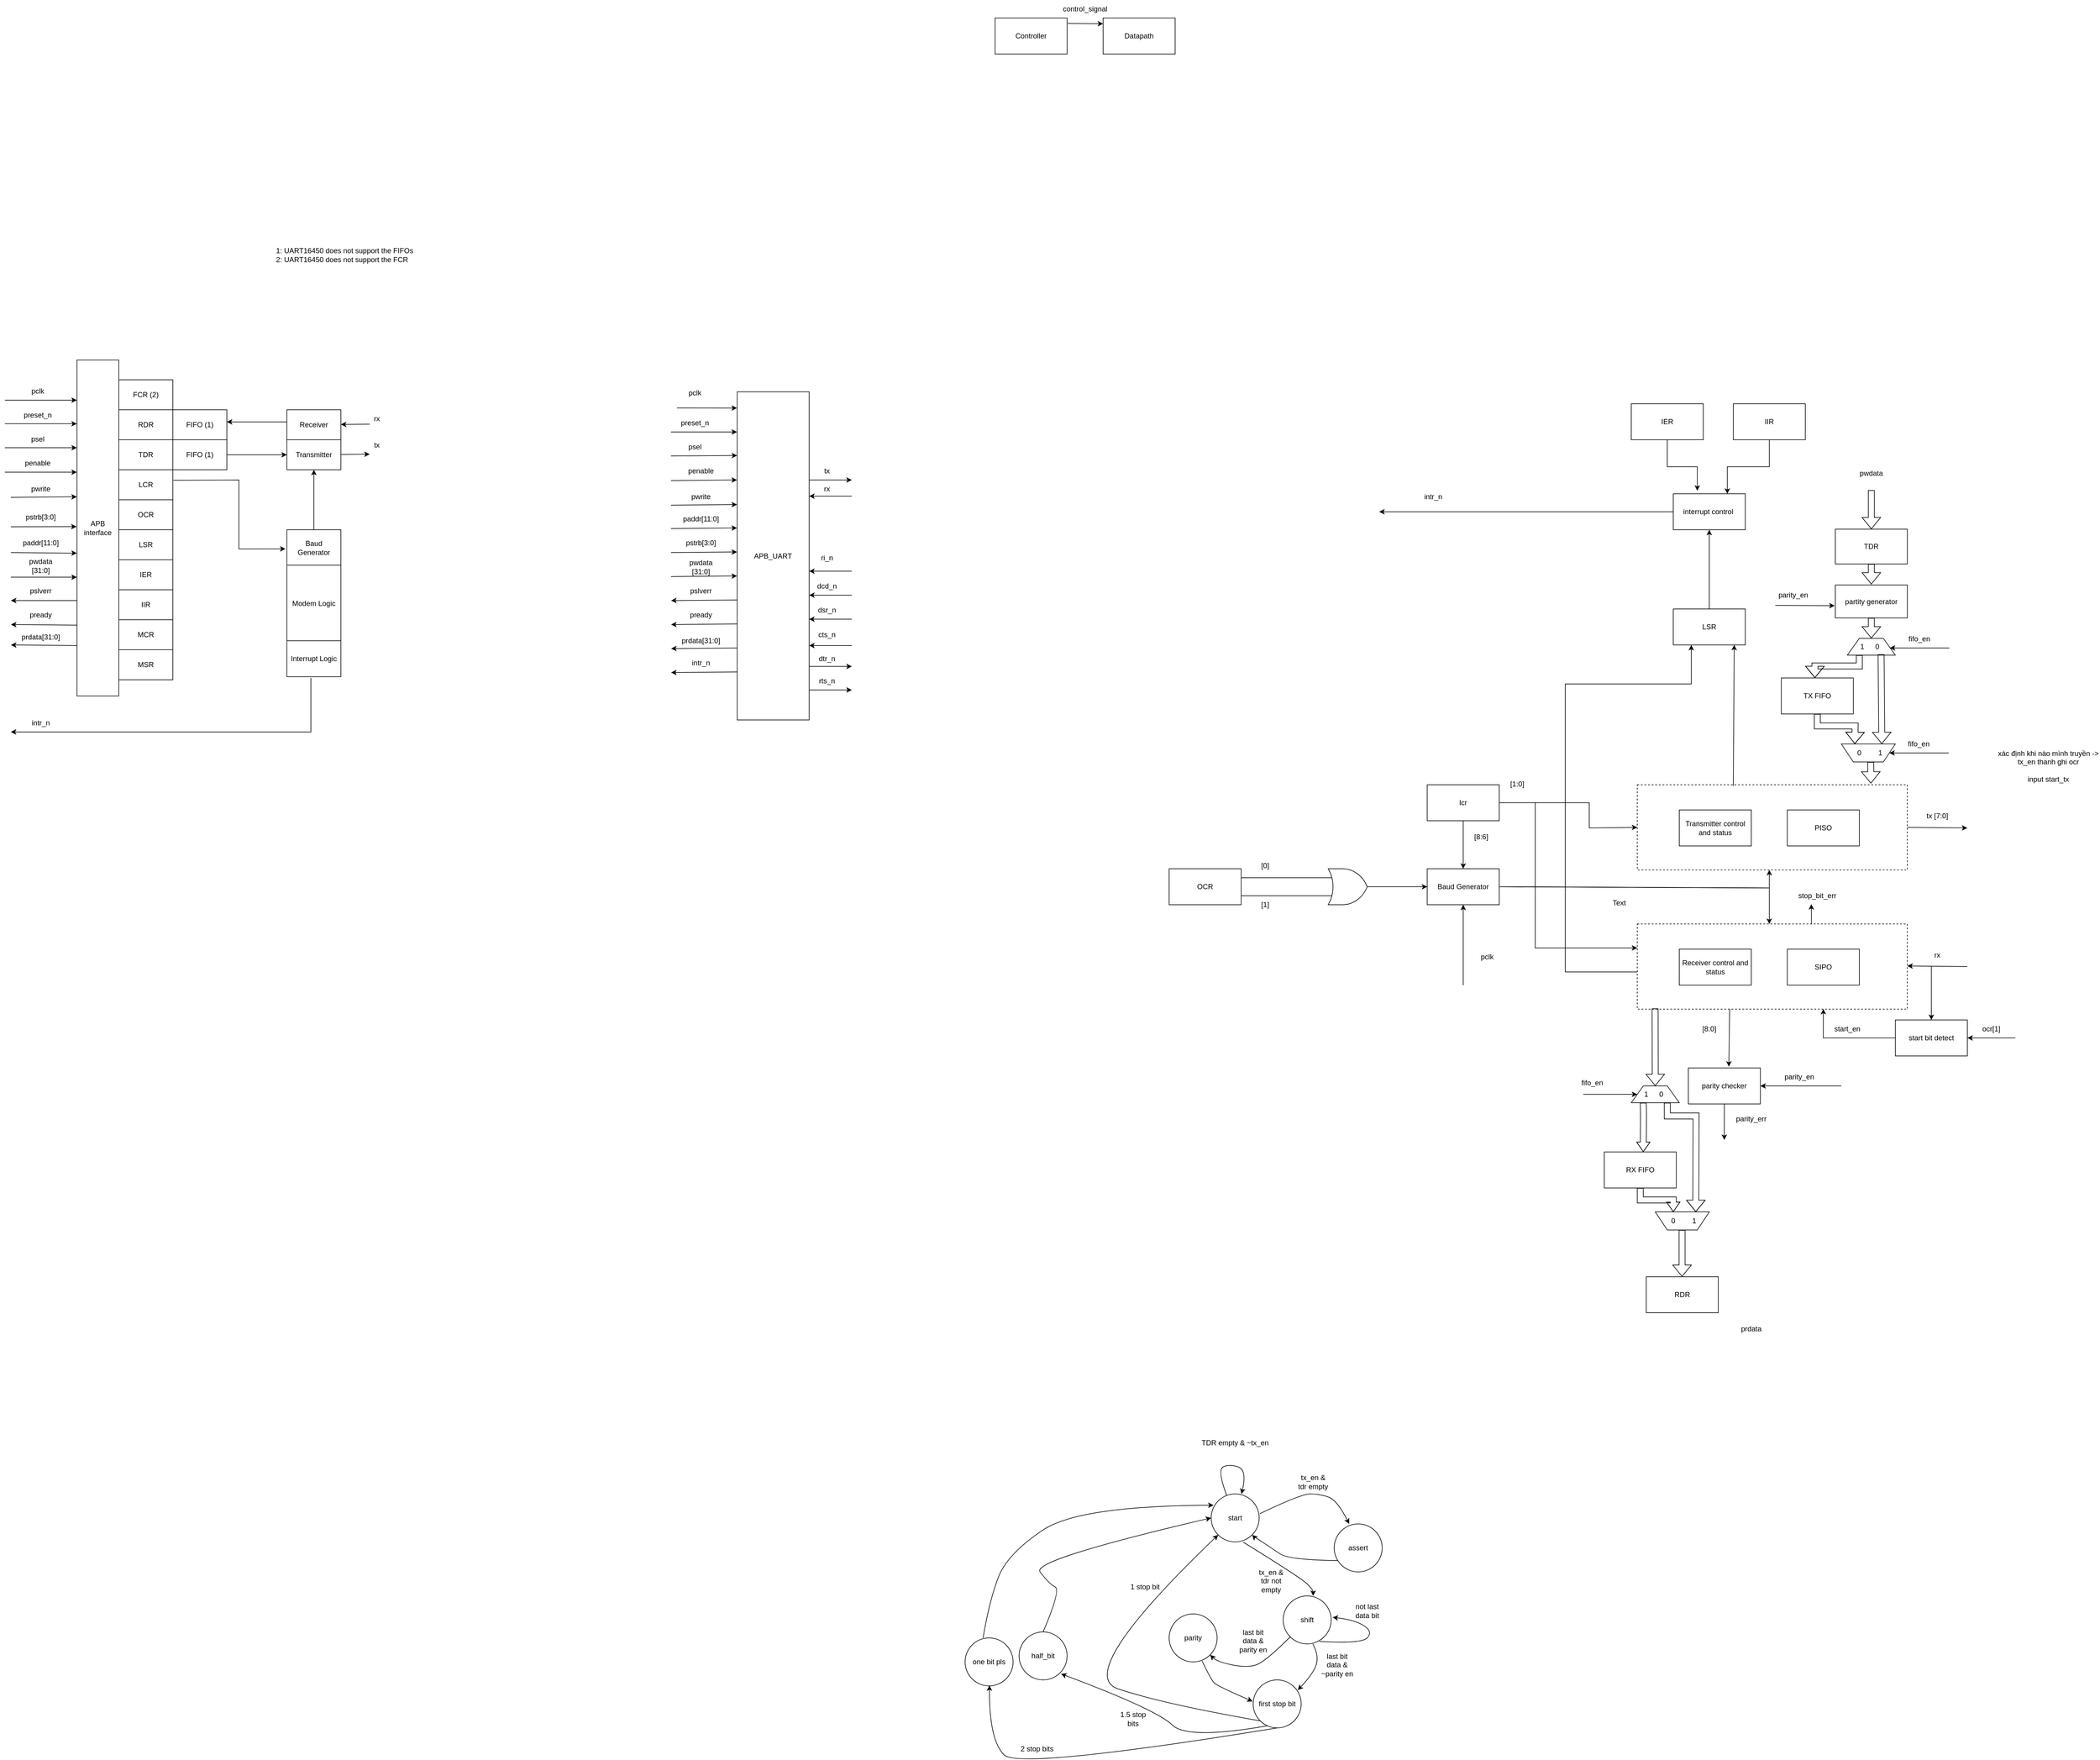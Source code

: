 <mxfile version="26.2.12">
  <diagram name="Page-1" id="np8F5yze64pvBMYvmyYH">
    <mxGraphModel dx="2882" dy="2375" grid="1" gridSize="10" guides="1" tooltips="1" connect="1" arrows="1" fold="1" page="1" pageScale="1" pageWidth="850" pageHeight="1100" math="0" shadow="0">
      <root>
        <mxCell id="0" />
        <mxCell id="1" parent="0" />
        <mxCell id="1VqnRmr5JCNI11UB_sJ3-29" value="APB_UART" style="rounded=0;whiteSpace=wrap;html=1;" parent="1" vertex="1">
          <mxGeometry x="-1129.76" y="-527" width="120" height="547" as="geometry" />
        </mxCell>
        <mxCell id="1VqnRmr5JCNI11UB_sJ3-30" value="" style="endArrow=classic;html=1;rounded=0;entryX=0;entryY=0.156;entryDx=0;entryDy=0;entryPerimeter=0;" parent="1" edge="1">
          <mxGeometry width="50" height="50" relative="1" as="geometry">
            <mxPoint x="-1230" y="-500" as="sourcePoint" />
            <mxPoint x="-1130" y="-499.92" as="targetPoint" />
          </mxGeometry>
        </mxCell>
        <mxCell id="1VqnRmr5JCNI11UB_sJ3-31" value="" style="endArrow=classic;html=1;rounded=0;exitX=0.99;exitY=0.123;exitDx=0;exitDy=0;exitPerimeter=0;" parent="1" edge="1">
          <mxGeometry width="50" height="50" relative="1" as="geometry">
            <mxPoint x="-1240" y="-460" as="sourcePoint" />
            <mxPoint x="-1130" y="-460" as="targetPoint" />
          </mxGeometry>
        </mxCell>
        <mxCell id="1VqnRmr5JCNI11UB_sJ3-35" value="pclk" style="text;html=1;align=center;verticalAlign=middle;whiteSpace=wrap;rounded=0;" parent="1" vertex="1">
          <mxGeometry x="-1230" y="-540" width="60" height="30" as="geometry" />
        </mxCell>
        <mxCell id="1VqnRmr5JCNI11UB_sJ3-36" value="preset_n" style="text;html=1;align=center;verticalAlign=middle;whiteSpace=wrap;rounded=0;" parent="1" vertex="1">
          <mxGeometry x="-1230" y="-490" width="60" height="30" as="geometry" />
        </mxCell>
        <mxCell id="1VqnRmr5JCNI11UB_sJ3-37" value="" style="endArrow=classic;html=1;rounded=0;exitX=0.99;exitY=0.123;exitDx=0;exitDy=0;exitPerimeter=0;entryX=0.002;entryY=0.34;entryDx=0;entryDy=0;entryPerimeter=0;" parent="1" edge="1">
          <mxGeometry width="50" height="50" relative="1" as="geometry">
            <mxPoint x="-1240" y="-420" as="sourcePoint" />
            <mxPoint x="-1129.76" y="-420.8" as="targetPoint" />
          </mxGeometry>
        </mxCell>
        <mxCell id="1VqnRmr5JCNI11UB_sJ3-38" value="psel" style="text;html=1;align=center;verticalAlign=middle;whiteSpace=wrap;rounded=0;" parent="1" vertex="1">
          <mxGeometry x="-1230" y="-450" width="60" height="30" as="geometry" />
        </mxCell>
        <mxCell id="1VqnRmr5JCNI11UB_sJ3-43" value="" style="endArrow=classic;html=1;rounded=0;exitX=0.99;exitY=0.123;exitDx=0;exitDy=0;exitPerimeter=0;entryX=0.002;entryY=0.34;entryDx=0;entryDy=0;entryPerimeter=0;" parent="1" edge="1">
          <mxGeometry width="50" height="50" relative="1" as="geometry">
            <mxPoint x="-1240" y="-379" as="sourcePoint" />
            <mxPoint x="-1130" y="-380" as="targetPoint" />
          </mxGeometry>
        </mxCell>
        <mxCell id="1VqnRmr5JCNI11UB_sJ3-44" value="penable" style="text;html=1;align=center;verticalAlign=middle;whiteSpace=wrap;rounded=0;" parent="1" vertex="1">
          <mxGeometry x="-1220" y="-410" width="60" height="30" as="geometry" />
        </mxCell>
        <mxCell id="1VqnRmr5JCNI11UB_sJ3-45" value="" style="endArrow=classic;html=1;rounded=0;exitX=0.99;exitY=0.123;exitDx=0;exitDy=0;exitPerimeter=0;entryX=0.002;entryY=0.34;entryDx=0;entryDy=0;entryPerimeter=0;" parent="1" edge="1">
          <mxGeometry width="50" height="50" relative="1" as="geometry">
            <mxPoint x="-1240" y="-338" as="sourcePoint" />
            <mxPoint x="-1130" y="-339" as="targetPoint" />
          </mxGeometry>
        </mxCell>
        <mxCell id="1VqnRmr5JCNI11UB_sJ3-46" value="pwrite" style="text;html=1;align=center;verticalAlign=middle;whiteSpace=wrap;rounded=0;" parent="1" vertex="1">
          <mxGeometry x="-1220" y="-367" width="60" height="30" as="geometry" />
        </mxCell>
        <mxCell id="1VqnRmr5JCNI11UB_sJ3-47" value="" style="endArrow=classic;html=1;rounded=0;exitX=0.99;exitY=0.123;exitDx=0;exitDy=0;exitPerimeter=0;entryX=0.002;entryY=0.34;entryDx=0;entryDy=0;entryPerimeter=0;" parent="1" edge="1">
          <mxGeometry width="50" height="50" relative="1" as="geometry">
            <mxPoint x="-1240" y="-299" as="sourcePoint" />
            <mxPoint x="-1130" y="-300" as="targetPoint" />
          </mxGeometry>
        </mxCell>
        <mxCell id="1VqnRmr5JCNI11UB_sJ3-48" value="paddr[11:0]" style="text;html=1;align=center;verticalAlign=middle;whiteSpace=wrap;rounded=0;" parent="1" vertex="1">
          <mxGeometry x="-1220" y="-330" width="60" height="30" as="geometry" />
        </mxCell>
        <mxCell id="1VqnRmr5JCNI11UB_sJ3-49" value="" style="endArrow=classic;html=1;rounded=0;exitX=0.99;exitY=0.123;exitDx=0;exitDy=0;exitPerimeter=0;entryX=0.002;entryY=0.34;entryDx=0;entryDy=0;entryPerimeter=0;" parent="1" edge="1">
          <mxGeometry width="50" height="50" relative="1" as="geometry">
            <mxPoint x="-1240" y="-259" as="sourcePoint" />
            <mxPoint x="-1130" y="-260" as="targetPoint" />
          </mxGeometry>
        </mxCell>
        <mxCell id="1VqnRmr5JCNI11UB_sJ3-50" value="pstrb[3:0]" style="text;html=1;align=center;verticalAlign=middle;whiteSpace=wrap;rounded=0;" parent="1" vertex="1">
          <mxGeometry x="-1220" y="-290" width="60" height="30" as="geometry" />
        </mxCell>
        <mxCell id="1VqnRmr5JCNI11UB_sJ3-51" value="" style="endArrow=classic;html=1;rounded=0;exitX=0.99;exitY=0.123;exitDx=0;exitDy=0;exitPerimeter=0;entryX=0.002;entryY=0.34;entryDx=0;entryDy=0;entryPerimeter=0;" parent="1" edge="1">
          <mxGeometry width="50" height="50" relative="1" as="geometry">
            <mxPoint x="-1240" y="-219" as="sourcePoint" />
            <mxPoint x="-1130" y="-220" as="targetPoint" />
          </mxGeometry>
        </mxCell>
        <mxCell id="1VqnRmr5JCNI11UB_sJ3-52" value="pwdata [31:0]" style="text;html=1;align=center;verticalAlign=middle;whiteSpace=wrap;rounded=0;" parent="1" vertex="1">
          <mxGeometry x="-1220" y="-250" width="60" height="30" as="geometry" />
        </mxCell>
        <mxCell id="1VqnRmr5JCNI11UB_sJ3-53" value="" style="endArrow=classic;html=1;rounded=0;exitX=0.99;exitY=0.123;exitDx=0;exitDy=0;exitPerimeter=0;entryX=0.002;entryY=0.34;entryDx=0;entryDy=0;entryPerimeter=0;" parent="1" edge="1">
          <mxGeometry width="50" height="50" relative="1" as="geometry">
            <mxPoint x="-1129.76" y="-180" as="sourcePoint" />
            <mxPoint x="-1239.76" y="-179" as="targetPoint" />
          </mxGeometry>
        </mxCell>
        <mxCell id="1VqnRmr5JCNI11UB_sJ3-54" value="pslverr" style="text;html=1;align=center;verticalAlign=middle;whiteSpace=wrap;rounded=0;" parent="1" vertex="1">
          <mxGeometry x="-1220" y="-210" width="60" height="30" as="geometry" />
        </mxCell>
        <mxCell id="1VqnRmr5JCNI11UB_sJ3-56" value="" style="endArrow=classic;html=1;rounded=0;exitX=0.99;exitY=0.123;exitDx=0;exitDy=0;exitPerimeter=0;entryX=0.002;entryY=0.34;entryDx=0;entryDy=0;entryPerimeter=0;" parent="1" edge="1">
          <mxGeometry width="50" height="50" relative="1" as="geometry">
            <mxPoint x="-1129.76" y="-140" as="sourcePoint" />
            <mxPoint x="-1239.76" y="-139" as="targetPoint" />
          </mxGeometry>
        </mxCell>
        <mxCell id="1VqnRmr5JCNI11UB_sJ3-57" value="pready" style="text;html=1;align=center;verticalAlign=middle;whiteSpace=wrap;rounded=0;" parent="1" vertex="1">
          <mxGeometry x="-1220" y="-170" width="60" height="30" as="geometry" />
        </mxCell>
        <mxCell id="1VqnRmr5JCNI11UB_sJ3-58" value="" style="endArrow=classic;html=1;rounded=0;exitX=0.99;exitY=0.123;exitDx=0;exitDy=0;exitPerimeter=0;entryX=0.002;entryY=0.34;entryDx=0;entryDy=0;entryPerimeter=0;" parent="1" edge="1">
          <mxGeometry width="50" height="50" relative="1" as="geometry">
            <mxPoint x="-1129.76" y="-100" as="sourcePoint" />
            <mxPoint x="-1239.76" y="-99" as="targetPoint" />
          </mxGeometry>
        </mxCell>
        <mxCell id="1VqnRmr5JCNI11UB_sJ3-59" value="prdata[31:0]" style="text;html=1;align=center;verticalAlign=middle;whiteSpace=wrap;rounded=0;" parent="1" vertex="1">
          <mxGeometry x="-1220" y="-127" width="60" height="30" as="geometry" />
        </mxCell>
        <mxCell id="1VqnRmr5JCNI11UB_sJ3-64" value="" style="endArrow=classic;html=1;rounded=0;exitX=0.99;exitY=0.156;exitDx=0;exitDy=0;exitPerimeter=0;" parent="1" edge="1">
          <mxGeometry width="50" height="50" relative="1" as="geometry">
            <mxPoint x="-1009.76" y="-380" as="sourcePoint" />
            <mxPoint x="-938.76" y="-380" as="targetPoint" />
          </mxGeometry>
        </mxCell>
        <mxCell id="1VqnRmr5JCNI11UB_sJ3-65" value="tx" style="text;html=1;align=center;verticalAlign=middle;whiteSpace=wrap;rounded=0;" parent="1" vertex="1">
          <mxGeometry x="-1009.76" y="-410" width="60" height="30" as="geometry" />
        </mxCell>
        <mxCell id="1VqnRmr5JCNI11UB_sJ3-71" value="" style="endArrow=classic;html=1;rounded=0;exitX=0.99;exitY=0.156;exitDx=0;exitDy=0;exitPerimeter=0;" parent="1" edge="1">
          <mxGeometry width="50" height="50" relative="1" as="geometry">
            <mxPoint x="-938.76" y="-228" as="sourcePoint" />
            <mxPoint x="-1009.76" y="-228" as="targetPoint" />
          </mxGeometry>
        </mxCell>
        <mxCell id="1VqnRmr5JCNI11UB_sJ3-72" value="ri_n" style="text;html=1;align=center;verticalAlign=middle;whiteSpace=wrap;rounded=0;" parent="1" vertex="1">
          <mxGeometry x="-1009.76" y="-265" width="60" height="30" as="geometry" />
        </mxCell>
        <mxCell id="1VqnRmr5JCNI11UB_sJ3-73" value="" style="endArrow=classic;html=1;rounded=0;exitX=0.99;exitY=0.156;exitDx=0;exitDy=0;exitPerimeter=0;" parent="1" edge="1">
          <mxGeometry width="50" height="50" relative="1" as="geometry">
            <mxPoint x="-938.76" y="-188" as="sourcePoint" />
            <mxPoint x="-1009.76" y="-188" as="targetPoint" />
          </mxGeometry>
        </mxCell>
        <mxCell id="1VqnRmr5JCNI11UB_sJ3-74" value="dcd_n" style="text;html=1;align=center;verticalAlign=middle;whiteSpace=wrap;rounded=0;" parent="1" vertex="1">
          <mxGeometry x="-1009.76" y="-218" width="60" height="30" as="geometry" />
        </mxCell>
        <mxCell id="1VqnRmr5JCNI11UB_sJ3-75" value="" style="endArrow=classic;html=1;rounded=0;exitX=0.99;exitY=0.156;exitDx=0;exitDy=0;exitPerimeter=0;" parent="1" edge="1">
          <mxGeometry width="50" height="50" relative="1" as="geometry">
            <mxPoint x="-938.76" y="-148" as="sourcePoint" />
            <mxPoint x="-1009.76" y="-148" as="targetPoint" />
          </mxGeometry>
        </mxCell>
        <mxCell id="1VqnRmr5JCNI11UB_sJ3-76" value="dsr_n" style="text;html=1;align=center;verticalAlign=middle;whiteSpace=wrap;rounded=0;" parent="1" vertex="1">
          <mxGeometry x="-1009.76" y="-178" width="60" height="30" as="geometry" />
        </mxCell>
        <mxCell id="1VqnRmr5JCNI11UB_sJ3-77" value="APB interface" style="rounded=0;whiteSpace=wrap;html=1;" parent="1" vertex="1">
          <mxGeometry x="-2229.76" y="-580" width="69.76" height="560" as="geometry" />
        </mxCell>
        <mxCell id="1VqnRmr5JCNI11UB_sJ3-79" value="" style="endArrow=classic;html=1;rounded=0;" parent="1" edge="1">
          <mxGeometry width="50" height="50" relative="1" as="geometry">
            <mxPoint x="-2350" y="-513" as="sourcePoint" />
            <mxPoint x="-2230" y="-513" as="targetPoint" />
          </mxGeometry>
        </mxCell>
        <mxCell id="1VqnRmr5JCNI11UB_sJ3-80" value="pclk" style="text;html=1;align=center;verticalAlign=middle;whiteSpace=wrap;rounded=0;" parent="1" vertex="1">
          <mxGeometry x="-2325" y="-543" width="60" height="30" as="geometry" />
        </mxCell>
        <mxCell id="1VqnRmr5JCNI11UB_sJ3-82" value="" style="endArrow=classic;html=1;rounded=0;" parent="1" edge="1">
          <mxGeometry width="50" height="50" relative="1" as="geometry">
            <mxPoint x="-2350" y="-473.69" as="sourcePoint" />
            <mxPoint x="-2230" y="-473.69" as="targetPoint" />
          </mxGeometry>
        </mxCell>
        <mxCell id="1VqnRmr5JCNI11UB_sJ3-83" value="preset_n" style="text;html=1;align=center;verticalAlign=middle;whiteSpace=wrap;rounded=0;" parent="1" vertex="1">
          <mxGeometry x="-2325" y="-503" width="60" height="30" as="geometry" />
        </mxCell>
        <mxCell id="1VqnRmr5JCNI11UB_sJ3-84" value="" style="endArrow=classic;html=1;rounded=0;" parent="1" edge="1">
          <mxGeometry width="50" height="50" relative="1" as="geometry">
            <mxPoint x="-2350" y="-433.69" as="sourcePoint" />
            <mxPoint x="-2230" y="-433.69" as="targetPoint" />
          </mxGeometry>
        </mxCell>
        <mxCell id="1VqnRmr5JCNI11UB_sJ3-85" value="psel" style="text;html=1;align=center;verticalAlign=middle;whiteSpace=wrap;rounded=0;" parent="1" vertex="1">
          <mxGeometry x="-2325" y="-463" width="60" height="30" as="geometry" />
        </mxCell>
        <mxCell id="1VqnRmr5JCNI11UB_sJ3-86" value="" style="endArrow=classic;html=1;rounded=0;" parent="1" edge="1">
          <mxGeometry width="50" height="50" relative="1" as="geometry">
            <mxPoint x="-2350" y="-393" as="sourcePoint" />
            <mxPoint x="-2230" y="-393" as="targetPoint" />
          </mxGeometry>
        </mxCell>
        <mxCell id="1VqnRmr5JCNI11UB_sJ3-87" value="penable" style="text;html=1;align=center;verticalAlign=middle;whiteSpace=wrap;rounded=0;" parent="1" vertex="1">
          <mxGeometry x="-2325" y="-423" width="60" height="30" as="geometry" />
        </mxCell>
        <mxCell id="1VqnRmr5JCNI11UB_sJ3-89" value="" style="endArrow=classic;html=1;rounded=0;exitX=0.99;exitY=0.123;exitDx=0;exitDy=0;exitPerimeter=0;entryX=0.002;entryY=0.34;entryDx=0;entryDy=0;entryPerimeter=0;" parent="1" edge="1">
          <mxGeometry width="50" height="50" relative="1" as="geometry">
            <mxPoint x="-2340" y="-351" as="sourcePoint" />
            <mxPoint x="-2230" y="-352" as="targetPoint" />
          </mxGeometry>
        </mxCell>
        <mxCell id="1VqnRmr5JCNI11UB_sJ3-90" value="pwrite" style="text;html=1;align=center;verticalAlign=middle;whiteSpace=wrap;rounded=0;" parent="1" vertex="1">
          <mxGeometry x="-2320" y="-380" width="60" height="30" as="geometry" />
        </mxCell>
        <mxCell id="1VqnRmr5JCNI11UB_sJ3-93" value="" style="endArrow=classic;html=1;rounded=0;exitX=0.99;exitY=0.123;exitDx=0;exitDy=0;exitPerimeter=0;entryX=-0.01;entryY=0.496;entryDx=0;entryDy=0;entryPerimeter=0;" parent="1" target="1VqnRmr5JCNI11UB_sJ3-77" edge="1">
          <mxGeometry width="50" height="50" relative="1" as="geometry">
            <mxPoint x="-2340" y="-302" as="sourcePoint" />
            <mxPoint x="-2230" y="-303" as="targetPoint" />
          </mxGeometry>
        </mxCell>
        <mxCell id="1VqnRmr5JCNI11UB_sJ3-94" value="pstrb[3:0]" style="text;html=1;align=center;verticalAlign=middle;whiteSpace=wrap;rounded=0;" parent="1" vertex="1">
          <mxGeometry x="-2320" y="-333" width="60" height="30" as="geometry" />
        </mxCell>
        <mxCell id="1VqnRmr5JCNI11UB_sJ3-100" value="" style="endArrow=classic;html=1;rounded=0;entryX=0.002;entryY=0.34;entryDx=0;entryDy=0;entryPerimeter=0;" parent="1" edge="1">
          <mxGeometry width="50" height="50" relative="1" as="geometry">
            <mxPoint x="-2230" y="-179" as="sourcePoint" />
            <mxPoint x="-2339.76" y="-179" as="targetPoint" />
          </mxGeometry>
        </mxCell>
        <mxCell id="1VqnRmr5JCNI11UB_sJ3-101" value="pslverr" style="text;html=1;align=center;verticalAlign=middle;whiteSpace=wrap;rounded=0;" parent="1" vertex="1">
          <mxGeometry x="-2320" y="-210" width="60" height="30" as="geometry" />
        </mxCell>
        <mxCell id="1VqnRmr5JCNI11UB_sJ3-102" value="" style="endArrow=classic;html=1;rounded=0;entryX=0.002;entryY=0.34;entryDx=0;entryDy=0;entryPerimeter=0;" parent="1" edge="1">
          <mxGeometry width="50" height="50" relative="1" as="geometry">
            <mxPoint x="-2230" y="-138" as="sourcePoint" />
            <mxPoint x="-2339.76" y="-139" as="targetPoint" />
          </mxGeometry>
        </mxCell>
        <mxCell id="1VqnRmr5JCNI11UB_sJ3-103" value="pready" style="text;html=1;align=center;verticalAlign=middle;whiteSpace=wrap;rounded=0;" parent="1" vertex="1">
          <mxGeometry x="-2320" y="-170" width="60" height="30" as="geometry" />
        </mxCell>
        <mxCell id="1VqnRmr5JCNI11UB_sJ3-105" value="" style="endArrow=classic;html=1;rounded=0;exitX=0.99;exitY=0.123;exitDx=0;exitDy=0;exitPerimeter=0;entryX=0.002;entryY=0.34;entryDx=0;entryDy=0;entryPerimeter=0;" parent="1" edge="1">
          <mxGeometry width="50" height="50" relative="1" as="geometry">
            <mxPoint x="-1129.76" y="-60" as="sourcePoint" />
            <mxPoint x="-1239.76" y="-59" as="targetPoint" />
          </mxGeometry>
        </mxCell>
        <mxCell id="1VqnRmr5JCNI11UB_sJ3-106" value="intr_n" style="text;html=1;align=center;verticalAlign=middle;whiteSpace=wrap;rounded=0;" parent="1" vertex="1">
          <mxGeometry x="-1220" y="-90" width="60" height="30" as="geometry" />
        </mxCell>
        <mxCell id="d_So5S2zxZX55YxeyeI3-5" value="" style="endArrow=classic;html=1;rounded=0;exitX=0.99;exitY=0.123;exitDx=0;exitDy=0;exitPerimeter=0;" parent="1" edge="1">
          <mxGeometry width="50" height="50" relative="1" as="geometry">
            <mxPoint x="-2339.76" y="-259" as="sourcePoint" />
            <mxPoint x="-2230" y="-258" as="targetPoint" />
          </mxGeometry>
        </mxCell>
        <mxCell id="d_So5S2zxZX55YxeyeI3-6" value="paddr[11:0]" style="text;html=1;align=center;verticalAlign=middle;whiteSpace=wrap;rounded=0;" parent="1" vertex="1">
          <mxGeometry x="-2319.76" y="-290" width="60" height="30" as="geometry" />
        </mxCell>
        <mxCell id="d_So5S2zxZX55YxeyeI3-7" value="" style="endArrow=classic;html=1;rounded=0;" parent="1" edge="1">
          <mxGeometry width="50" height="50" relative="1" as="geometry">
            <mxPoint x="-2340" y="-218" as="sourcePoint" />
            <mxPoint x="-2230" y="-218" as="targetPoint" />
          </mxGeometry>
        </mxCell>
        <mxCell id="d_So5S2zxZX55YxeyeI3-8" value="pwdata [31:0]" style="text;html=1;align=center;verticalAlign=middle;whiteSpace=wrap;rounded=0;" parent="1" vertex="1">
          <mxGeometry x="-2319.76" y="-252" width="60" height="30" as="geometry" />
        </mxCell>
        <mxCell id="d_So5S2zxZX55YxeyeI3-9" value="" style="endArrow=classic;html=1;rounded=0;exitX=-0.007;exitY=0.85;exitDx=0;exitDy=0;exitPerimeter=0;entryX=0.002;entryY=0.34;entryDx=0;entryDy=0;entryPerimeter=0;" parent="1" source="1VqnRmr5JCNI11UB_sJ3-77" edge="1">
          <mxGeometry width="50" height="50" relative="1" as="geometry">
            <mxPoint x="-2229.76" y="-106" as="sourcePoint" />
            <mxPoint x="-2339.76" y="-105" as="targetPoint" />
          </mxGeometry>
        </mxCell>
        <mxCell id="d_So5S2zxZX55YxeyeI3-10" value="prdata[31:0]" style="text;html=1;align=center;verticalAlign=middle;whiteSpace=wrap;rounded=0;" parent="1" vertex="1">
          <mxGeometry x="-2320" y="-133" width="60" height="30" as="geometry" />
        </mxCell>
        <mxCell id="d_So5S2zxZX55YxeyeI3-14" value="" style="endArrow=classic;html=1;rounded=0;exitX=0.99;exitY=0.156;exitDx=0;exitDy=0;exitPerimeter=0;" parent="1" edge="1">
          <mxGeometry width="50" height="50" relative="1" as="geometry">
            <mxPoint x="-1009.76" y="-69.24" as="sourcePoint" />
            <mxPoint x="-938.76" y="-69.24" as="targetPoint" />
          </mxGeometry>
        </mxCell>
        <mxCell id="d_So5S2zxZX55YxeyeI3-15" value="dtr_n" style="text;html=1;align=center;verticalAlign=middle;whiteSpace=wrap;rounded=0;" parent="1" vertex="1">
          <mxGeometry x="-1009.76" y="-97" width="60" height="30" as="geometry" />
        </mxCell>
        <mxCell id="d_So5S2zxZX55YxeyeI3-16" value="" style="endArrow=classic;html=1;rounded=0;exitX=0.99;exitY=0.156;exitDx=0;exitDy=0;exitPerimeter=0;" parent="1" edge="1">
          <mxGeometry width="50" height="50" relative="1" as="geometry">
            <mxPoint x="-938.76" y="-353" as="sourcePoint" />
            <mxPoint x="-1009.76" y="-353" as="targetPoint" />
          </mxGeometry>
        </mxCell>
        <mxCell id="d_So5S2zxZX55YxeyeI3-17" value="rx" style="text;html=1;align=center;verticalAlign=middle;whiteSpace=wrap;rounded=0;" parent="1" vertex="1">
          <mxGeometry x="-1009.76" y="-380" width="60" height="30" as="geometry" />
        </mxCell>
        <mxCell id="d_So5S2zxZX55YxeyeI3-18" value="" style="endArrow=classic;html=1;rounded=0;exitX=0.99;exitY=0.156;exitDx=0;exitDy=0;exitPerimeter=0;" parent="1" edge="1">
          <mxGeometry width="50" height="50" relative="1" as="geometry">
            <mxPoint x="-938.76" y="-104" as="sourcePoint" />
            <mxPoint x="-1009.76" y="-104" as="targetPoint" />
          </mxGeometry>
        </mxCell>
        <mxCell id="d_So5S2zxZX55YxeyeI3-19" value="cts_n" style="text;html=1;align=center;verticalAlign=middle;whiteSpace=wrap;rounded=0;" parent="1" vertex="1">
          <mxGeometry x="-1009.76" y="-137" width="60" height="30" as="geometry" />
        </mxCell>
        <mxCell id="d_So5S2zxZX55YxeyeI3-20" value="" style="endArrow=classic;html=1;rounded=0;exitX=0.99;exitY=0.156;exitDx=0;exitDy=0;exitPerimeter=0;" parent="1" edge="1">
          <mxGeometry width="50" height="50" relative="1" as="geometry">
            <mxPoint x="-1009.76" y="-30" as="sourcePoint" />
            <mxPoint x="-938.76" y="-30" as="targetPoint" />
          </mxGeometry>
        </mxCell>
        <mxCell id="d_So5S2zxZX55YxeyeI3-21" value="rts_n" style="text;html=1;align=center;verticalAlign=middle;whiteSpace=wrap;rounded=0;" parent="1" vertex="1">
          <mxGeometry x="-1009.76" y="-60" width="60" height="30" as="geometry" />
        </mxCell>
        <mxCell id="3lE1MoDI03oaOSGrE67h-3" value="start" style="ellipse;whiteSpace=wrap;html=1;aspect=fixed;" parent="1" vertex="1">
          <mxGeometry x="-340" y="1310" width="80" height="80" as="geometry" />
        </mxCell>
        <mxCell id="3lE1MoDI03oaOSGrE67h-5" value="" style="curved=1;endArrow=classic;html=1;rounded=0;entryX=0.632;entryY=0.001;entryDx=0;entryDy=0;entryPerimeter=0;" parent="1" source="3lE1MoDI03oaOSGrE67h-3" target="3lE1MoDI03oaOSGrE67h-3" edge="1">
          <mxGeometry width="50" height="50" relative="1" as="geometry">
            <mxPoint x="-280" y="1310" as="sourcePoint" />
            <mxPoint x="-230" y="1260" as="targetPoint" />
            <Array as="points">
              <mxPoint x="-330" y="1270" />
              <mxPoint x="-310" y="1260" />
              <mxPoint x="-280" y="1270" />
            </Array>
          </mxGeometry>
        </mxCell>
        <mxCell id="3lE1MoDI03oaOSGrE67h-6" value="TDR empty &amp;amp; ~tx_en" style="text;html=1;align=center;verticalAlign=middle;whiteSpace=wrap;rounded=0;" parent="1" vertex="1">
          <mxGeometry x="-360" y="1210" width="120" height="30" as="geometry" />
        </mxCell>
        <mxCell id="3lE1MoDI03oaOSGrE67h-7" value="" style="curved=1;endArrow=classic;html=1;rounded=0;exitX=1.013;exitY=0.413;exitDx=0;exitDy=0;exitPerimeter=0;" parent="1" source="3lE1MoDI03oaOSGrE67h-3" edge="1">
          <mxGeometry width="50" height="50" relative="1" as="geometry">
            <mxPoint x="-164" y="1363" as="sourcePoint" />
            <mxPoint x="-110" y="1360" as="targetPoint" />
            <Array as="points">
              <mxPoint x="-190" y="1310" />
              <mxPoint x="-160" y="1310" />
              <mxPoint x="-130" y="1320" />
            </Array>
          </mxGeometry>
        </mxCell>
        <mxCell id="3lE1MoDI03oaOSGrE67h-8" value="assert" style="ellipse;whiteSpace=wrap;html=1;aspect=fixed;" parent="1" vertex="1">
          <mxGeometry x="-135" y="1360" width="80" height="80" as="geometry" />
        </mxCell>
        <mxCell id="3lE1MoDI03oaOSGrE67h-9" value="tx_en &amp;amp; tdr empty" style="text;html=1;align=center;verticalAlign=middle;whiteSpace=wrap;rounded=0;" parent="1" vertex="1">
          <mxGeometry x="-200" y="1275" width="60" height="30" as="geometry" />
        </mxCell>
        <mxCell id="3lE1MoDI03oaOSGrE67h-10" value="" style="curved=1;endArrow=classic;html=1;rounded=0;exitX=0.069;exitY=0.764;exitDx=0;exitDy=0;exitPerimeter=0;" parent="1" source="3lE1MoDI03oaOSGrE67h-8" target="3lE1MoDI03oaOSGrE67h-3" edge="1">
          <mxGeometry width="50" height="50" relative="1" as="geometry">
            <mxPoint x="-260" y="1420" as="sourcePoint" />
            <mxPoint x="-210" y="1370" as="targetPoint" />
            <Array as="points">
              <mxPoint x="-210" y="1420" />
              <mxPoint x="-240" y="1400" />
              <mxPoint x="-270" y="1380" />
            </Array>
          </mxGeometry>
        </mxCell>
        <mxCell id="3lE1MoDI03oaOSGrE67h-11" value="" style="curved=1;endArrow=classic;html=1;rounded=0;exitX=0.669;exitY=1.005;exitDx=0;exitDy=0;exitPerimeter=0;" parent="1" source="3lE1MoDI03oaOSGrE67h-3" edge="1">
          <mxGeometry width="50" height="50" relative="1" as="geometry">
            <mxPoint x="-299" y="1493" as="sourcePoint" />
            <mxPoint x="-170" y="1480" as="targetPoint" />
            <Array as="points">
              <mxPoint x="-190" y="1450" />
              <mxPoint x="-170" y="1470" />
            </Array>
          </mxGeometry>
        </mxCell>
        <mxCell id="3lE1MoDI03oaOSGrE67h-12" value="shift" style="ellipse;whiteSpace=wrap;html=1;aspect=fixed;" parent="1" vertex="1">
          <mxGeometry x="-220" y="1480" width="80" height="80" as="geometry" />
        </mxCell>
        <mxCell id="3lE1MoDI03oaOSGrE67h-13" value="tx_en &amp;amp; tdr not empty" style="text;html=1;align=center;verticalAlign=middle;whiteSpace=wrap;rounded=0;" parent="1" vertex="1">
          <mxGeometry x="-270" y="1440" width="60" height="30" as="geometry" />
        </mxCell>
        <mxCell id="3lE1MoDI03oaOSGrE67h-15" value="" style="curved=1;endArrow=classic;html=1;rounded=0;exitX=0.755;exitY=0.949;exitDx=0;exitDy=0;exitPerimeter=0;entryX=1.03;entryY=0.446;entryDx=0;entryDy=0;entryPerimeter=0;" parent="1" source="3lE1MoDI03oaOSGrE67h-12" target="3lE1MoDI03oaOSGrE67h-12" edge="1">
          <mxGeometry width="50" height="50" relative="1" as="geometry">
            <mxPoint x="-110" y="1580" as="sourcePoint" />
            <mxPoint x="-60" y="1530" as="targetPoint" />
            <Array as="points">
              <mxPoint x="-90" y="1560" />
              <mxPoint x="-70" y="1540" />
              <mxPoint x="-100" y="1520" />
            </Array>
          </mxGeometry>
        </mxCell>
        <mxCell id="3lE1MoDI03oaOSGrE67h-16" value="not last data bit" style="text;html=1;align=center;verticalAlign=middle;whiteSpace=wrap;rounded=0;" parent="1" vertex="1">
          <mxGeometry x="-110" y="1490" width="60" height="30" as="geometry" />
        </mxCell>
        <mxCell id="3lE1MoDI03oaOSGrE67h-17" value="" style="curved=1;endArrow=classic;html=1;rounded=0;exitX=0;exitY=1;exitDx=0;exitDy=0;entryX=1;entryY=1;entryDx=0;entryDy=0;" parent="1" source="3lE1MoDI03oaOSGrE67h-12" target="3lE1MoDI03oaOSGrE67h-18" edge="1">
          <mxGeometry width="50" height="50" relative="1" as="geometry">
            <mxPoint x="-330" y="1570" as="sourcePoint" />
            <mxPoint x="-340" y="1510" as="targetPoint" />
            <Array as="points">
              <mxPoint x="-250" y="1590" />
              <mxPoint x="-280" y="1600" />
              <mxPoint x="-330" y="1590" />
            </Array>
          </mxGeometry>
        </mxCell>
        <mxCell id="3lE1MoDI03oaOSGrE67h-18" value="parity" style="ellipse;whiteSpace=wrap;html=1;aspect=fixed;" parent="1" vertex="1">
          <mxGeometry x="-410" y="1510" width="80" height="80" as="geometry" />
        </mxCell>
        <mxCell id="3lE1MoDI03oaOSGrE67h-19" value="last bit data &amp;amp; parity en" style="text;html=1;align=center;verticalAlign=middle;whiteSpace=wrap;rounded=0;" parent="1" vertex="1">
          <mxGeometry x="-300" y="1540" width="60" height="30" as="geometry" />
        </mxCell>
        <mxCell id="3lE1MoDI03oaOSGrE67h-20" value="first stop bit" style="ellipse;whiteSpace=wrap;html=1;aspect=fixed;" parent="1" vertex="1">
          <mxGeometry x="-270" y="1620" width="80" height="80" as="geometry" />
        </mxCell>
        <mxCell id="3lE1MoDI03oaOSGrE67h-21" value="" style="curved=1;endArrow=classic;html=1;rounded=0;entryX=0.929;entryY=0.212;entryDx=0;entryDy=0;entryPerimeter=0;exitX=0.618;exitY=1.001;exitDx=0;exitDy=0;exitPerimeter=0;" parent="1" source="3lE1MoDI03oaOSGrE67h-12" target="3lE1MoDI03oaOSGrE67h-20" edge="1">
          <mxGeometry width="50" height="50" relative="1" as="geometry">
            <mxPoint x="-185" y="1640" as="sourcePoint" />
            <mxPoint x="-135" y="1590" as="targetPoint" />
            <Array as="points">
              <mxPoint x="-160" y="1580" />
              <mxPoint x="-170" y="1610" />
            </Array>
          </mxGeometry>
        </mxCell>
        <mxCell id="3lE1MoDI03oaOSGrE67h-22" value="last bit data &amp;amp; ~parity en" style="text;html=1;align=center;verticalAlign=middle;whiteSpace=wrap;rounded=0;" parent="1" vertex="1">
          <mxGeometry x="-160" y="1580" width="60" height="30" as="geometry" />
        </mxCell>
        <mxCell id="3lE1MoDI03oaOSGrE67h-24" value="" style="curved=1;endArrow=classic;html=1;rounded=0;exitX=0.686;exitY=0.979;exitDx=0;exitDy=0;entryX=-0.012;entryY=0.447;entryDx=0;entryDy=0;entryPerimeter=0;exitPerimeter=0;" parent="1" source="3lE1MoDI03oaOSGrE67h-18" target="3lE1MoDI03oaOSGrE67h-20" edge="1">
          <mxGeometry width="50" height="50" relative="1" as="geometry">
            <mxPoint x="-350" y="1685" as="sourcePoint" />
            <mxPoint x="-300" y="1635" as="targetPoint" />
            <Array as="points">
              <mxPoint x="-340" y="1620" />
              <mxPoint x="-330" y="1630" />
            </Array>
          </mxGeometry>
        </mxCell>
        <mxCell id="3lE1MoDI03oaOSGrE67h-25" value="" style="curved=1;endArrow=classic;html=1;rounded=0;exitX=0;exitY=1;exitDx=0;exitDy=0;entryX=0;entryY=1;entryDx=0;entryDy=0;" parent="1" source="3lE1MoDI03oaOSGrE67h-20" target="3lE1MoDI03oaOSGrE67h-3" edge="1">
          <mxGeometry width="50" height="50" relative="1" as="geometry">
            <mxPoint x="-260" y="1610" as="sourcePoint" />
            <mxPoint x="-210" y="1560" as="targetPoint" />
            <Array as="points">
              <mxPoint x="-420" y="1660" />
              <mxPoint x="-570" y="1610" />
            </Array>
          </mxGeometry>
        </mxCell>
        <mxCell id="3lE1MoDI03oaOSGrE67h-26" value="1 stop bit" style="text;html=1;align=center;verticalAlign=middle;whiteSpace=wrap;rounded=0;" parent="1" vertex="1">
          <mxGeometry x="-480" y="1450" width="60" height="30" as="geometry" />
        </mxCell>
        <mxCell id="3lE1MoDI03oaOSGrE67h-27" value="" style="curved=1;endArrow=classic;html=1;rounded=0;exitX=0.305;exitY=0.955;exitDx=0;exitDy=0;exitPerimeter=0;" parent="1" source="3lE1MoDI03oaOSGrE67h-20" edge="1">
          <mxGeometry width="50" height="50" relative="1" as="geometry">
            <mxPoint x="-430" y="1720" as="sourcePoint" />
            <mxPoint x="-590" y="1610" as="targetPoint" />
            <Array as="points">
              <mxPoint x="-380" y="1720" />
              <mxPoint x="-430" y="1670" />
            </Array>
          </mxGeometry>
        </mxCell>
        <mxCell id="3lE1MoDI03oaOSGrE67h-28" value="half_bit" style="ellipse;whiteSpace=wrap;html=1;aspect=fixed;" parent="1" vertex="1">
          <mxGeometry x="-660" y="1540" width="80" height="80" as="geometry" />
        </mxCell>
        <mxCell id="3lE1MoDI03oaOSGrE67h-29" value="1.5 stop bits" style="text;html=1;align=center;verticalAlign=middle;whiteSpace=wrap;rounded=0;" parent="1" vertex="1">
          <mxGeometry x="-500" y="1670" width="60" height="30" as="geometry" />
        </mxCell>
        <mxCell id="3lE1MoDI03oaOSGrE67h-33" value="" style="curved=1;endArrow=classic;html=1;rounded=0;exitX=0.5;exitY=1;exitDx=0;exitDy=0;entryX=0.633;entryY=0.989;entryDx=0;entryDy=0;entryPerimeter=0;" parent="1" source="3lE1MoDI03oaOSGrE67h-20" edge="1">
          <mxGeometry width="50" height="50" relative="1" as="geometry">
            <mxPoint x="-710" y="1770" as="sourcePoint" />
            <mxPoint x="-709.36" y="1629.12" as="targetPoint" />
            <Array as="points">
              <mxPoint x="-660" y="1770" />
              <mxPoint x="-710" y="1720" />
            </Array>
          </mxGeometry>
        </mxCell>
        <mxCell id="3lE1MoDI03oaOSGrE67h-34" value="2 stop bits" style="text;html=1;align=center;verticalAlign=middle;whiteSpace=wrap;rounded=0;" parent="1" vertex="1">
          <mxGeometry x="-660" y="1720" width="60" height="30" as="geometry" />
        </mxCell>
        <mxCell id="3lE1MoDI03oaOSGrE67h-35" value="" style="curved=1;endArrow=classic;html=1;rounded=0;exitX=0.5;exitY=0;exitDx=0;exitDy=0;entryX=0;entryY=0.5;entryDx=0;entryDy=0;" parent="1" source="3lE1MoDI03oaOSGrE67h-28" target="3lE1MoDI03oaOSGrE67h-3" edge="1">
          <mxGeometry width="50" height="50" relative="1" as="geometry">
            <mxPoint x="-640" y="1470" as="sourcePoint" />
            <mxPoint x="-590" y="1420" as="targetPoint" />
            <Array as="points">
              <mxPoint x="-590" y="1470" />
              <mxPoint x="-610" y="1460" />
              <mxPoint x="-640" y="1420" />
            </Array>
          </mxGeometry>
        </mxCell>
        <mxCell id="3lE1MoDI03oaOSGrE67h-36" value="" style="curved=1;endArrow=classic;html=1;rounded=0;exitX=0.5;exitY=0;exitDx=0;exitDy=0;entryX=0.05;entryY=0.235;entryDx=0;entryDy=0;entryPerimeter=0;" parent="1" target="3lE1MoDI03oaOSGrE67h-3" edge="1">
          <mxGeometry width="50" height="50" relative="1" as="geometry">
            <mxPoint x="-720" y="1550" as="sourcePoint" />
            <mxPoint x="-710" y="1440" as="targetPoint" />
            <Array as="points">
              <mxPoint x="-710" y="1490" />
              <mxPoint x="-680" y="1410" />
              <mxPoint x="-560" y="1330" />
            </Array>
          </mxGeometry>
        </mxCell>
        <mxCell id="wrKjlKaPE3MGAhRBvSCh-6" value="lcr" style="rounded=0;whiteSpace=wrap;html=1;" parent="1" vertex="1">
          <mxGeometry x="20" y="128" width="120" height="60" as="geometry" />
        </mxCell>
        <mxCell id="wrKjlKaPE3MGAhRBvSCh-7" value="Baud Generator" style="rounded=0;whiteSpace=wrap;html=1;" parent="1" vertex="1">
          <mxGeometry x="20" y="268" width="120" height="60" as="geometry" />
        </mxCell>
        <mxCell id="wrKjlKaPE3MGAhRBvSCh-8" value="" style="endArrow=classic;html=1;rounded=0;exitX=0.5;exitY=1;exitDx=0;exitDy=0;entryX=0.5;entryY=0;entryDx=0;entryDy=0;" parent="1" source="wrKjlKaPE3MGAhRBvSCh-6" target="wrKjlKaPE3MGAhRBvSCh-7" edge="1">
          <mxGeometry width="50" height="50" relative="1" as="geometry">
            <mxPoint x="-180" y="248" as="sourcePoint" />
            <mxPoint x="-30" y="218" as="targetPoint" />
            <Array as="points">
              <mxPoint x="80" y="248" />
            </Array>
          </mxGeometry>
        </mxCell>
        <mxCell id="wrKjlKaPE3MGAhRBvSCh-9" value="[8:6]" style="text;html=1;align=center;verticalAlign=middle;whiteSpace=wrap;rounded=0;" parent="1" vertex="1">
          <mxGeometry x="80.24" y="200" width="60" height="30" as="geometry" />
        </mxCell>
        <mxCell id="wrKjlKaPE3MGAhRBvSCh-10" value="" style="endArrow=classic;html=1;rounded=0;entryX=0.5;entryY=1;entryDx=0;entryDy=0;" parent="1" target="wrKjlKaPE3MGAhRBvSCh-7" edge="1">
          <mxGeometry width="50" height="50" relative="1" as="geometry">
            <mxPoint x="80" y="462.092" as="sourcePoint" />
            <mxPoint x="100" y="338" as="targetPoint" />
          </mxGeometry>
        </mxCell>
        <mxCell id="wrKjlKaPE3MGAhRBvSCh-11" value="pclk" style="text;html=1;align=center;verticalAlign=middle;whiteSpace=wrap;rounded=0;" parent="1" vertex="1">
          <mxGeometry x="90" y="400" width="60" height="30" as="geometry" />
        </mxCell>
        <mxCell id="wrKjlKaPE3MGAhRBvSCh-12" value="" style="endArrow=classic;html=1;rounded=0;entryX=0;entryY=0.5;entryDx=0;entryDy=0;" parent="1" target="wrKjlKaPE3MGAhRBvSCh-7" edge="1">
          <mxGeometry width="50" height="50" relative="1" as="geometry">
            <mxPoint x="-60" y="298" as="sourcePoint" />
            <mxPoint x="10" y="303" as="targetPoint" />
          </mxGeometry>
        </mxCell>
        <mxCell id="wrKjlKaPE3MGAhRBvSCh-14" value="" style="verticalLabelPosition=bottom;shadow=0;dashed=0;align=center;html=1;verticalAlign=top;shape=mxgraph.electrical.logic_gates.logic_gate;operation=or;" parent="1" vertex="1">
          <mxGeometry x="-160" y="268" width="100" height="60" as="geometry" />
        </mxCell>
        <mxCell id="wrKjlKaPE3MGAhRBvSCh-15" value="OCR" style="rounded=0;whiteSpace=wrap;html=1;" parent="1" vertex="1">
          <mxGeometry x="-410.0" y="268" width="120" height="60" as="geometry" />
        </mxCell>
        <mxCell id="wrKjlKaPE3MGAhRBvSCh-16" value="" style="endArrow=none;html=1;rounded=0;entryX=0;entryY=0.75;entryDx=0;entryDy=0;entryPerimeter=0;" parent="1" target="wrKjlKaPE3MGAhRBvSCh-14" edge="1">
          <mxGeometry width="50" height="50" relative="1" as="geometry">
            <mxPoint x="-290" y="313" as="sourcePoint" />
            <mxPoint x="-160" y="280" as="targetPoint" />
          </mxGeometry>
        </mxCell>
        <mxCell id="wrKjlKaPE3MGAhRBvSCh-18" value="" style="endArrow=none;html=1;rounded=0;entryX=0;entryY=0.25;entryDx=0;entryDy=0;entryPerimeter=0;exitX=1;exitY=0.25;exitDx=0;exitDy=0;" parent="1" source="wrKjlKaPE3MGAhRBvSCh-15" target="wrKjlKaPE3MGAhRBvSCh-14" edge="1">
          <mxGeometry width="50" height="50" relative="1" as="geometry">
            <mxPoint x="-320" y="350" as="sourcePoint" />
            <mxPoint x="-270" y="300" as="targetPoint" />
          </mxGeometry>
        </mxCell>
        <mxCell id="wrKjlKaPE3MGAhRBvSCh-19" value="[0]" style="text;html=1;align=center;verticalAlign=middle;whiteSpace=wrap;rounded=0;" parent="1" vertex="1">
          <mxGeometry x="-280" y="248" width="60" height="30" as="geometry" />
        </mxCell>
        <mxCell id="wrKjlKaPE3MGAhRBvSCh-20" value="[1]" style="text;html=1;align=center;verticalAlign=middle;whiteSpace=wrap;rounded=0;" parent="1" vertex="1">
          <mxGeometry x="-280" y="313" width="60" height="30" as="geometry" />
        </mxCell>
        <mxCell id="wrKjlKaPE3MGAhRBvSCh-25" value="" style="group" parent="1" vertex="1" connectable="0">
          <mxGeometry x="370" y="128" width="450" height="142" as="geometry" />
        </mxCell>
        <mxCell id="wrKjlKaPE3MGAhRBvSCh-23" value="" style="rounded=0;whiteSpace=wrap;html=1;dashed=1;" parent="wrKjlKaPE3MGAhRBvSCh-25" vertex="1">
          <mxGeometry width="450" height="142" as="geometry" />
        </mxCell>
        <mxCell id="wrKjlKaPE3MGAhRBvSCh-21" value="Transmitter control and status" style="rounded=0;whiteSpace=wrap;html=1;" parent="wrKjlKaPE3MGAhRBvSCh-25" vertex="1">
          <mxGeometry x="70" y="42" width="120" height="60" as="geometry" />
        </mxCell>
        <mxCell id="wrKjlKaPE3MGAhRBvSCh-22" value="PISO" style="rounded=0;whiteSpace=wrap;html=1;" parent="wrKjlKaPE3MGAhRBvSCh-25" vertex="1">
          <mxGeometry x="250" y="42" width="120" height="60" as="geometry" />
        </mxCell>
        <mxCell id="wrKjlKaPE3MGAhRBvSCh-26" value="" style="endArrow=classic;html=1;rounded=0;exitX=1;exitY=0.5;exitDx=0;exitDy=0;" parent="1" source="wrKjlKaPE3MGAhRBvSCh-7" edge="1">
          <mxGeometry width="50" height="50" relative="1" as="geometry">
            <mxPoint x="375" y="408" as="sourcePoint" />
            <mxPoint x="590" y="270" as="targetPoint" />
            <Array as="points">
              <mxPoint x="590" y="300" />
            </Array>
          </mxGeometry>
        </mxCell>
        <mxCell id="wrKjlKaPE3MGAhRBvSCh-27" value="" style="endArrow=classic;html=1;rounded=0;exitX=1;exitY=0.5;exitDx=0;exitDy=0;" parent="1" source="wrKjlKaPE3MGAhRBvSCh-23" edge="1">
          <mxGeometry width="50" height="50" relative="1" as="geometry">
            <mxPoint x="890" y="238" as="sourcePoint" />
            <mxPoint x="920" y="200" as="targetPoint" />
          </mxGeometry>
        </mxCell>
        <mxCell id="wrKjlKaPE3MGAhRBvSCh-28" value="tx [7:0]" style="text;html=1;align=center;verticalAlign=middle;whiteSpace=wrap;rounded=0;" parent="1" vertex="1">
          <mxGeometry x="840" y="165" width="60" height="30" as="geometry" />
        </mxCell>
        <mxCell id="wrKjlKaPE3MGAhRBvSCh-29" value="" style="group" parent="1" vertex="1" connectable="0">
          <mxGeometry x="370" y="360" width="450" height="142" as="geometry" />
        </mxCell>
        <mxCell id="wrKjlKaPE3MGAhRBvSCh-30" value="" style="rounded=0;whiteSpace=wrap;html=1;dashed=1;" parent="wrKjlKaPE3MGAhRBvSCh-29" vertex="1">
          <mxGeometry width="450" height="142" as="geometry" />
        </mxCell>
        <mxCell id="wrKjlKaPE3MGAhRBvSCh-31" value="Receiver control and status" style="rounded=0;whiteSpace=wrap;html=1;" parent="wrKjlKaPE3MGAhRBvSCh-29" vertex="1">
          <mxGeometry x="70" y="42" width="120" height="60" as="geometry" />
        </mxCell>
        <mxCell id="wrKjlKaPE3MGAhRBvSCh-32" value="SIPO" style="rounded=0;whiteSpace=wrap;html=1;" parent="wrKjlKaPE3MGAhRBvSCh-29" vertex="1">
          <mxGeometry x="250" y="42" width="120" height="60" as="geometry" />
        </mxCell>
        <mxCell id="wrKjlKaPE3MGAhRBvSCh-33" value="" style="endArrow=classic;html=1;rounded=0;exitX=1;exitY=0.5;exitDx=0;exitDy=0;entryX=1;entryY=0.5;entryDx=0;entryDy=0;" parent="1" edge="1">
          <mxGeometry width="50" height="50" relative="1" as="geometry">
            <mxPoint x="920" y="431" as="sourcePoint" />
            <mxPoint x="820.0" y="430.0" as="targetPoint" />
          </mxGeometry>
        </mxCell>
        <mxCell id="wrKjlKaPE3MGAhRBvSCh-34" value="rx" style="text;html=1;align=center;verticalAlign=middle;whiteSpace=wrap;rounded=0;" parent="1" vertex="1">
          <mxGeometry x="840" y="397" width="60" height="30" as="geometry" />
        </mxCell>
        <mxCell id="wrKjlKaPE3MGAhRBvSCh-35" value="" style="endArrow=classic;html=1;rounded=0;exitX=1;exitY=0.5;exitDx=0;exitDy=0;" parent="1" source="wrKjlKaPE3MGAhRBvSCh-7" edge="1">
          <mxGeometry width="50" height="50" relative="1" as="geometry">
            <mxPoint x="480" y="310" as="sourcePoint" />
            <mxPoint x="590" y="360" as="targetPoint" />
            <Array as="points">
              <mxPoint x="590" y="300" />
            </Array>
          </mxGeometry>
        </mxCell>
        <mxCell id="wrKjlKaPE3MGAhRBvSCh-37" value="" style="endArrow=classic;html=1;rounded=0;entryX=0.5;entryY=0;entryDx=0;entryDy=0;" parent="1" target="wrKjlKaPE3MGAhRBvSCh-38" edge="1">
          <mxGeometry width="50" height="50" relative="1" as="geometry">
            <mxPoint x="860" y="430" as="sourcePoint" />
            <mxPoint x="860" y="480" as="targetPoint" />
          </mxGeometry>
        </mxCell>
        <mxCell id="wrKjlKaPE3MGAhRBvSCh-38" value="start bit detect" style="rounded=0;whiteSpace=wrap;html=1;" parent="1" vertex="1">
          <mxGeometry x="800" y="520" width="120" height="60" as="geometry" />
        </mxCell>
        <mxCell id="wrKjlKaPE3MGAhRBvSCh-39" value="" style="endArrow=classic;html=1;rounded=0;entryX=1;entryY=0.5;entryDx=0;entryDy=0;" parent="1" target="wrKjlKaPE3MGAhRBvSCh-38" edge="1">
          <mxGeometry width="50" height="50" relative="1" as="geometry">
            <mxPoint x="1000" y="550" as="sourcePoint" />
            <mxPoint x="980" y="570" as="targetPoint" />
          </mxGeometry>
        </mxCell>
        <mxCell id="wrKjlKaPE3MGAhRBvSCh-40" value="ocr[1]" style="text;html=1;align=center;verticalAlign=middle;whiteSpace=wrap;rounded=0;" parent="1" vertex="1">
          <mxGeometry x="930" y="520" width="60" height="30" as="geometry" />
        </mxCell>
        <mxCell id="wrKjlKaPE3MGAhRBvSCh-41" value="" style="endArrow=classic;html=1;rounded=0;exitX=0;exitY=0.5;exitDx=0;exitDy=0;entryX=0.689;entryY=0.998;entryDx=0;entryDy=0;entryPerimeter=0;" parent="1" source="wrKjlKaPE3MGAhRBvSCh-38" target="wrKjlKaPE3MGAhRBvSCh-30" edge="1">
          <mxGeometry width="50" height="50" relative="1" as="geometry">
            <mxPoint x="670" y="550" as="sourcePoint" />
            <mxPoint x="720" y="500" as="targetPoint" />
            <Array as="points">
              <mxPoint x="680" y="550" />
            </Array>
          </mxGeometry>
        </mxCell>
        <mxCell id="wrKjlKaPE3MGAhRBvSCh-42" value="start_en" style="text;html=1;align=center;verticalAlign=middle;whiteSpace=wrap;rounded=0;" parent="1" vertex="1">
          <mxGeometry x="690" y="520" width="60" height="30" as="geometry" />
        </mxCell>
        <mxCell id="wrKjlKaPE3MGAhRBvSCh-43" value="LSR" style="rounded=0;whiteSpace=wrap;html=1;" parent="1" vertex="1">
          <mxGeometry x="430" y="-165" width="120" height="60" as="geometry" />
        </mxCell>
        <mxCell id="wrKjlKaPE3MGAhRBvSCh-44" value="" style="endArrow=classic;html=1;rounded=0;entryX=0.25;entryY=1;entryDx=0;entryDy=0;" parent="1" target="wrKjlKaPE3MGAhRBvSCh-43" edge="1">
          <mxGeometry width="50" height="50" relative="1" as="geometry">
            <mxPoint x="370" y="440" as="sourcePoint" />
            <mxPoint x="335" y="358" as="targetPoint" />
            <Array as="points">
              <mxPoint x="250" y="440" />
              <mxPoint x="250" y="-40" />
              <mxPoint x="460" y="-40" />
            </Array>
          </mxGeometry>
        </mxCell>
        <mxCell id="wrKjlKaPE3MGAhRBvSCh-45" value="" style="endArrow=classic;html=1;rounded=0;entryX=0.846;entryY=0.997;entryDx=0;entryDy=0;entryPerimeter=0;" parent="1" target="wrKjlKaPE3MGAhRBvSCh-43" edge="1">
          <mxGeometry width="50" height="50" relative="1" as="geometry">
            <mxPoint x="530" y="130" as="sourcePoint" />
            <mxPoint x="550" y="-85" as="targetPoint" />
          </mxGeometry>
        </mxCell>
        <mxCell id="wrKjlKaPE3MGAhRBvSCh-46" value="interrupt control&amp;nbsp;" style="rounded=0;whiteSpace=wrap;html=1;" parent="1" vertex="1">
          <mxGeometry x="430" y="-357" width="120" height="60" as="geometry" />
        </mxCell>
        <mxCell id="wrKjlKaPE3MGAhRBvSCh-47" value="" style="endArrow=classic;html=1;rounded=0;exitX=0;exitY=0.5;exitDx=0;exitDy=0;" parent="1" source="wrKjlKaPE3MGAhRBvSCh-46" edge="1">
          <mxGeometry width="50" height="50" relative="1" as="geometry">
            <mxPoint x="410" y="-367" as="sourcePoint" />
            <mxPoint x="-60" y="-327" as="targetPoint" />
          </mxGeometry>
        </mxCell>
        <mxCell id="wrKjlKaPE3MGAhRBvSCh-48" value="intr_n" style="text;html=1;align=center;verticalAlign=middle;whiteSpace=wrap;rounded=0;" parent="1" vertex="1">
          <mxGeometry y="-367" width="60" height="30" as="geometry" />
        </mxCell>
        <mxCell id="wrKjlKaPE3MGAhRBvSCh-49" value="" style="endArrow=classic;html=1;rounded=0;entryX=0.5;entryY=1;entryDx=0;entryDy=0;exitX=0.5;exitY=0;exitDx=0;exitDy=0;" parent="1" target="wrKjlKaPE3MGAhRBvSCh-46" edge="1">
          <mxGeometry width="50" height="50" relative="1" as="geometry">
            <mxPoint x="490" y="-165" as="sourcePoint" />
            <mxPoint x="530" y="-237" as="targetPoint" />
          </mxGeometry>
        </mxCell>
        <mxCell id="wrKjlKaPE3MGAhRBvSCh-50" value="IER" style="rounded=0;whiteSpace=wrap;html=1;" parent="1" vertex="1">
          <mxGeometry x="360" y="-507" width="120" height="60" as="geometry" />
        </mxCell>
        <mxCell id="wrKjlKaPE3MGAhRBvSCh-51" value="IIR" style="rounded=0;whiteSpace=wrap;html=1;" parent="1" vertex="1">
          <mxGeometry x="530" y="-507" width="120" height="60" as="geometry" />
        </mxCell>
        <mxCell id="wrKjlKaPE3MGAhRBvSCh-52" value="" style="endArrow=classic;html=1;rounded=0;exitX=0.5;exitY=1;exitDx=0;exitDy=0;" parent="1" source="wrKjlKaPE3MGAhRBvSCh-50" edge="1">
          <mxGeometry width="50" height="50" relative="1" as="geometry">
            <mxPoint x="330" y="-272" as="sourcePoint" />
            <mxPoint x="470" y="-362" as="targetPoint" />
            <Array as="points">
              <mxPoint x="420" y="-402" />
              <mxPoint x="470" y="-402" />
            </Array>
          </mxGeometry>
        </mxCell>
        <mxCell id="wrKjlKaPE3MGAhRBvSCh-53" value="" style="endArrow=classic;html=1;rounded=0;exitX=0.5;exitY=1;exitDx=0;exitDy=0;entryX=0.75;entryY=0;entryDx=0;entryDy=0;" parent="1" source="wrKjlKaPE3MGAhRBvSCh-51" target="wrKjlKaPE3MGAhRBvSCh-46" edge="1">
          <mxGeometry width="50" height="50" relative="1" as="geometry">
            <mxPoint x="330" y="-272" as="sourcePoint" />
            <mxPoint x="380" y="-322" as="targetPoint" />
            <Array as="points">
              <mxPoint x="590" y="-402" />
              <mxPoint x="520" y="-402" />
            </Array>
          </mxGeometry>
        </mxCell>
        <mxCell id="wrKjlKaPE3MGAhRBvSCh-55" value="parity checker" style="rounded=0;whiteSpace=wrap;html=1;" parent="1" vertex="1">
          <mxGeometry x="455.12" y="600" width="120" height="60" as="geometry" />
        </mxCell>
        <mxCell id="wrKjlKaPE3MGAhRBvSCh-56" value="" style="endArrow=classic;html=1;rounded=0;exitX=0.342;exitY=0.999;exitDx=0;exitDy=0;exitPerimeter=0;entryX=0.562;entryY=-0.036;entryDx=0;entryDy=0;entryPerimeter=0;" parent="1" source="wrKjlKaPE3MGAhRBvSCh-30" target="wrKjlKaPE3MGAhRBvSCh-55" edge="1">
          <mxGeometry width="50" height="50" relative="1" as="geometry">
            <mxPoint x="780" y="370" as="sourcePoint" />
            <mxPoint x="830" y="320" as="targetPoint" />
          </mxGeometry>
        </mxCell>
        <mxCell id="wrKjlKaPE3MGAhRBvSCh-57" value="[8:0]" style="text;html=1;align=center;verticalAlign=middle;whiteSpace=wrap;rounded=0;" parent="1" vertex="1">
          <mxGeometry x="460" y="520" width="60" height="30" as="geometry" />
        </mxCell>
        <mxCell id="wrKjlKaPE3MGAhRBvSCh-58" value="" style="endArrow=classic;html=1;rounded=0;entryX=1;entryY=0.5;entryDx=0;entryDy=0;" parent="1" target="wrKjlKaPE3MGAhRBvSCh-55" edge="1">
          <mxGeometry width="50" height="50" relative="1" as="geometry">
            <mxPoint x="710" y="630" as="sourcePoint" />
            <mxPoint x="730" y="540" as="targetPoint" />
          </mxGeometry>
        </mxCell>
        <mxCell id="wrKjlKaPE3MGAhRBvSCh-59" value="parity_en" style="text;html=1;align=center;verticalAlign=middle;whiteSpace=wrap;rounded=0;" parent="1" vertex="1">
          <mxGeometry x="610" y="600" width="60" height="30" as="geometry" />
        </mxCell>
        <mxCell id="wrKjlKaPE3MGAhRBvSCh-61" value="" style="endArrow=classic;html=1;rounded=0;exitX=0.5;exitY=1;exitDx=0;exitDy=0;" parent="1" source="wrKjlKaPE3MGAhRBvSCh-55" edge="1">
          <mxGeometry width="50" height="50" relative="1" as="geometry">
            <mxPoint x="680" y="590" as="sourcePoint" />
            <mxPoint x="515" y="720" as="targetPoint" />
          </mxGeometry>
        </mxCell>
        <mxCell id="wrKjlKaPE3MGAhRBvSCh-63" value="parity_err" style="text;html=1;align=center;verticalAlign=middle;whiteSpace=wrap;rounded=0;" parent="1" vertex="1">
          <mxGeometry x="530" y="670" width="60" height="30" as="geometry" />
        </mxCell>
        <mxCell id="wrKjlKaPE3MGAhRBvSCh-64" value="" style="endArrow=classic;html=1;rounded=0;exitX=0.645;exitY=0.021;exitDx=0;exitDy=0;exitPerimeter=0;" parent="1" edge="1">
          <mxGeometry width="50" height="50" relative="1" as="geometry">
            <mxPoint x="660.25" y="360.002" as="sourcePoint" />
            <mxPoint x="660" y="327.02" as="targetPoint" />
          </mxGeometry>
        </mxCell>
        <mxCell id="wrKjlKaPE3MGAhRBvSCh-65" value="stop_bit_err" style="text;html=1;align=center;verticalAlign=middle;whiteSpace=wrap;rounded=0;" parent="1" vertex="1">
          <mxGeometry x="640" y="298" width="60" height="30" as="geometry" />
        </mxCell>
        <mxCell id="wrKjlKaPE3MGAhRBvSCh-66" value="" style="endArrow=classic;html=1;rounded=0;exitX=1;exitY=0.5;exitDx=0;exitDy=0;entryX=0;entryY=0.5;entryDx=0;entryDy=0;" parent="1" source="wrKjlKaPE3MGAhRBvSCh-6" target="wrKjlKaPE3MGAhRBvSCh-23" edge="1">
          <mxGeometry width="50" height="50" relative="1" as="geometry">
            <mxPoint x="275" y="230" as="sourcePoint" />
            <mxPoint x="325" y="180" as="targetPoint" />
            <Array as="points">
              <mxPoint x="290" y="158" />
              <mxPoint x="290" y="200" />
            </Array>
          </mxGeometry>
        </mxCell>
        <mxCell id="wrKjlKaPE3MGAhRBvSCh-67" value="" style="endArrow=classic;html=1;rounded=0;exitX=1;exitY=0.5;exitDx=0;exitDy=0;" parent="1" source="wrKjlKaPE3MGAhRBvSCh-6" edge="1">
          <mxGeometry width="50" height="50" relative="1" as="geometry">
            <mxPoint x="340" y="360" as="sourcePoint" />
            <mxPoint x="370" y="400" as="targetPoint" />
            <Array as="points">
              <mxPoint x="200" y="158" />
              <mxPoint x="200" y="400" />
            </Array>
          </mxGeometry>
        </mxCell>
        <mxCell id="wrKjlKaPE3MGAhRBvSCh-68" value="TDR" style="rounded=0;whiteSpace=wrap;html=1;" parent="1" vertex="1">
          <mxGeometry x="700" y="-298" width="120" height="58" as="geometry" />
        </mxCell>
        <mxCell id="wrKjlKaPE3MGAhRBvSCh-71" value="" style="shape=flexArrow;endArrow=classic;html=1;rounded=0;entryX=0.5;entryY=0;entryDx=0;entryDy=0;" parent="1" edge="1">
          <mxGeometry width="50" height="50" relative="1" as="geometry">
            <mxPoint x="760" y="-363" as="sourcePoint" />
            <mxPoint x="760" y="-298" as="targetPoint" />
          </mxGeometry>
        </mxCell>
        <mxCell id="wrKjlKaPE3MGAhRBvSCh-72" value="pwdata" style="text;html=1;align=center;verticalAlign=middle;whiteSpace=wrap;rounded=0;" parent="1" vertex="1">
          <mxGeometry x="730" y="-406" width="60" height="30" as="geometry" />
        </mxCell>
        <mxCell id="wrKjlKaPE3MGAhRBvSCh-86" value="" style="shape=flexArrow;endArrow=classic;html=1;rounded=0;exitX=0.75;exitY=1;exitDx=0;exitDy=0;entryX=0.5;entryY=0;entryDx=0;entryDy=0;" parent="1" edge="1">
          <mxGeometry width="50" height="50" relative="1" as="geometry">
            <mxPoint x="760" y="-240" as="sourcePoint" />
            <mxPoint x="760" y="-206" as="targetPoint" />
          </mxGeometry>
        </mxCell>
        <mxCell id="wrKjlKaPE3MGAhRBvSCh-89" value="partity generator&lt;span style=&quot;color: rgba(0, 0, 0, 0); font-family: monospace; font-size: 0px; text-align: start; text-wrap-mode: nowrap;&quot;&gt;%3CmxGraphModel%3E%3Croot%3E%3CmxCell%20id%3D%220%22%2F%3E%3CmxCell%20id%3D%221%22%20parent%3D%220%22%2F%3E%3CmxCell%20id%3D%222%22%20value%3D%22interrupt%20control%26amp%3Bnbsp%3B%22%20style%3D%22rounded%3D0%3BwhiteSpace%3Dwrap%3Bhtml%3D1%3B%22%20vertex%3D%221%22%20parent%3D%221%22%3E%3CmxGeometry%20x%3D%221120%22%20y%3D%22520%22%20width%3D%22120%22%20height%3D%2260%22%20as%3D%22geometry%22%2F%3E%3C%2FmxCell%3E%3C%2Froot%3E%3C%2FmxGraphModel%3E&lt;/span&gt;" style="rounded=0;whiteSpace=wrap;html=1;" parent="1" vertex="1">
          <mxGeometry x="700" y="-205" width="120" height="55" as="geometry" />
        </mxCell>
        <mxCell id="wrKjlKaPE3MGAhRBvSCh-91" value="" style="endArrow=classic;html=1;rounded=0;entryX=-0.009;entryY=0.628;entryDx=0;entryDy=0;entryPerimeter=0;" parent="1" target="wrKjlKaPE3MGAhRBvSCh-89" edge="1">
          <mxGeometry width="50" height="50" relative="1" as="geometry">
            <mxPoint x="600" y="-171" as="sourcePoint" />
            <mxPoint x="600" y="-155" as="targetPoint" />
          </mxGeometry>
        </mxCell>
        <mxCell id="wrKjlKaPE3MGAhRBvSCh-92" value="parity_en" style="text;html=1;align=center;verticalAlign=middle;whiteSpace=wrap;rounded=0;" parent="1" vertex="1">
          <mxGeometry x="600" y="-203" width="60" height="30" as="geometry" />
        </mxCell>
        <mxCell id="wrKjlKaPE3MGAhRBvSCh-101" value="" style="group" parent="1" vertex="1" connectable="0">
          <mxGeometry x="720" y="-116" width="80" height="28" as="geometry" />
        </mxCell>
        <mxCell id="wrKjlKaPE3MGAhRBvSCh-102" value="" style="shape=trapezoid;perimeter=trapezoidPerimeter;whiteSpace=wrap;html=1;fixedSize=1;" parent="wrKjlKaPE3MGAhRBvSCh-101" vertex="1">
          <mxGeometry width="80" height="28" as="geometry" />
        </mxCell>
        <mxCell id="wrKjlKaPE3MGAhRBvSCh-103" value="1" style="text;html=1;align=center;verticalAlign=middle;whiteSpace=wrap;rounded=0;" parent="wrKjlKaPE3MGAhRBvSCh-101" vertex="1">
          <mxGeometry x="20" y="9" width="10" height="10" as="geometry" />
        </mxCell>
        <mxCell id="wrKjlKaPE3MGAhRBvSCh-104" value="0" style="text;html=1;align=center;verticalAlign=middle;whiteSpace=wrap;rounded=0;" parent="wrKjlKaPE3MGAhRBvSCh-101" vertex="1">
          <mxGeometry x="40" y="9" width="20" height="10" as="geometry" />
        </mxCell>
        <mxCell id="wrKjlKaPE3MGAhRBvSCh-105" value="" style="shape=flexArrow;endArrow=classic;html=1;rounded=0;exitX=0.75;exitY=1;exitDx=0;exitDy=0;entryX=0.5;entryY=0;entryDx=0;entryDy=0;" parent="1" target="wrKjlKaPE3MGAhRBvSCh-102" edge="1">
          <mxGeometry width="50" height="50" relative="1" as="geometry">
            <mxPoint x="760" y="-150" as="sourcePoint" />
            <mxPoint x="940" y="-85" as="targetPoint" />
          </mxGeometry>
        </mxCell>
        <mxCell id="wrKjlKaPE3MGAhRBvSCh-106" value="TX FIFO" style="rounded=0;whiteSpace=wrap;html=1;" parent="1" vertex="1">
          <mxGeometry x="610" y="-50" width="120" height="60" as="geometry" />
        </mxCell>
        <mxCell id="wrKjlKaPE3MGAhRBvSCh-107" value="" style="shape=flexArrow;endArrow=classic;html=1;rounded=0;exitX=0.75;exitY=1;exitDx=0;exitDy=0;" parent="1" edge="1">
          <mxGeometry width="50" height="50" relative="1" as="geometry">
            <mxPoint x="740" y="-88" as="sourcePoint" />
            <mxPoint x="666" y="-50" as="targetPoint" />
            <Array as="points">
              <mxPoint x="740" y="-70" />
              <mxPoint x="666" y="-70" />
            </Array>
          </mxGeometry>
        </mxCell>
        <mxCell id="wrKjlKaPE3MGAhRBvSCh-109" value="" style="endArrow=classic;html=1;rounded=0;entryX=0.884;entryY=0.571;entryDx=0;entryDy=0;entryPerimeter=0;" parent="1" target="wrKjlKaPE3MGAhRBvSCh-102" edge="1">
          <mxGeometry width="50" height="50" relative="1" as="geometry">
            <mxPoint x="890" y="-100" as="sourcePoint" />
            <mxPoint x="790.0" y="-102.5" as="targetPoint" />
          </mxGeometry>
        </mxCell>
        <mxCell id="wrKjlKaPE3MGAhRBvSCh-110" value="fifo_en" style="text;html=1;align=center;verticalAlign=middle;whiteSpace=wrap;rounded=0;" parent="1" vertex="1">
          <mxGeometry x="810" y="-130" width="60" height="30" as="geometry" />
        </mxCell>
        <mxCell id="wrKjlKaPE3MGAhRBvSCh-111" value="" style="group" parent="1" vertex="1" connectable="0">
          <mxGeometry x="710" y="60" width="90" height="30" as="geometry" />
        </mxCell>
        <mxCell id="wrKjlKaPE3MGAhRBvSCh-112" value="" style="shape=trapezoid;perimeter=trapezoidPerimeter;whiteSpace=wrap;html=1;fixedSize=1;direction=west;" parent="wrKjlKaPE3MGAhRBvSCh-111" vertex="1">
          <mxGeometry width="90" height="30" as="geometry" />
        </mxCell>
        <mxCell id="wrKjlKaPE3MGAhRBvSCh-113" value="1" style="text;html=1;align=center;verticalAlign=middle;whiteSpace=wrap;rounded=0;" parent="wrKjlKaPE3MGAhRBvSCh-111" vertex="1">
          <mxGeometry x="60" y="10" width="10" height="10" as="geometry" />
        </mxCell>
        <mxCell id="wrKjlKaPE3MGAhRBvSCh-114" value="0" style="text;html=1;align=center;verticalAlign=middle;whiteSpace=wrap;rounded=0;" parent="wrKjlKaPE3MGAhRBvSCh-111" vertex="1">
          <mxGeometry x="20" y="10" width="20" height="10" as="geometry" />
        </mxCell>
        <mxCell id="wrKjlKaPE3MGAhRBvSCh-115" value="" style="shape=flexArrow;endArrow=classic;html=1;rounded=0;entryX=0.852;entryY=-0.017;entryDx=0;entryDy=0;entryPerimeter=0;" parent="1" edge="1">
          <mxGeometry width="50" height="50" relative="1" as="geometry">
            <mxPoint x="759" y="90" as="sourcePoint" />
            <mxPoint x="759.2" y="125.796" as="targetPoint" />
          </mxGeometry>
        </mxCell>
        <mxCell id="wrKjlKaPE3MGAhRBvSCh-117" value="" style="shape=flexArrow;endArrow=classic;html=1;rounded=0;exitX=0.5;exitY=1;exitDx=0;exitDy=0;entryX=0.75;entryY=1;entryDx=0;entryDy=0;" parent="1" source="wrKjlKaPE3MGAhRBvSCh-106" target="wrKjlKaPE3MGAhRBvSCh-112" edge="1">
          <mxGeometry width="50" height="50" relative="1" as="geometry">
            <mxPoint x="860" y="50" as="sourcePoint" />
            <mxPoint x="910" as="targetPoint" />
            <Array as="points">
              <mxPoint x="670" y="30" />
              <mxPoint x="733" y="30" />
            </Array>
          </mxGeometry>
        </mxCell>
        <mxCell id="wrKjlKaPE3MGAhRBvSCh-118" value="" style="shape=flexArrow;endArrow=classic;html=1;rounded=0;entryX=0.25;entryY=1;entryDx=0;entryDy=0;exitX=0.703;exitY=0.95;exitDx=0;exitDy=0;exitPerimeter=0;" parent="1" source="wrKjlKaPE3MGAhRBvSCh-102" target="wrKjlKaPE3MGAhRBvSCh-112" edge="1">
          <mxGeometry width="50" height="50" relative="1" as="geometry">
            <mxPoint x="778" y="-90" as="sourcePoint" />
            <mxPoint x="930" y="-10" as="targetPoint" />
          </mxGeometry>
        </mxCell>
        <mxCell id="wrKjlKaPE3MGAhRBvSCh-119" value="" style="endArrow=classic;html=1;rounded=0;entryX=0.884;entryY=0.571;entryDx=0;entryDy=0;entryPerimeter=0;" parent="1" edge="1">
          <mxGeometry width="50" height="50" relative="1" as="geometry">
            <mxPoint x="889" y="75" as="sourcePoint" />
            <mxPoint x="790" y="75" as="targetPoint" />
          </mxGeometry>
        </mxCell>
        <mxCell id="wrKjlKaPE3MGAhRBvSCh-120" value="fifo_en" style="text;html=1;align=center;verticalAlign=middle;whiteSpace=wrap;rounded=0;" parent="1" vertex="1">
          <mxGeometry x="809" y="45" width="60" height="30" as="geometry" />
        </mxCell>
        <mxCell id="wrKjlKaPE3MGAhRBvSCh-121" value="" style="shape=flexArrow;endArrow=classic;html=1;rounded=0;exitX=0.066;exitY=0.992;exitDx=0;exitDy=0;exitPerimeter=0;" parent="1" source="wrKjlKaPE3MGAhRBvSCh-30" edge="1">
          <mxGeometry width="50" height="50" relative="1" as="geometry">
            <mxPoint x="135" y="610" as="sourcePoint" />
            <mxPoint x="400" y="630" as="targetPoint" />
          </mxGeometry>
        </mxCell>
        <mxCell id="wrKjlKaPE3MGAhRBvSCh-124" value="" style="group" parent="1" vertex="1" connectable="0">
          <mxGeometry x="360" y="630" width="80" height="28" as="geometry" />
        </mxCell>
        <mxCell id="wrKjlKaPE3MGAhRBvSCh-125" value="" style="shape=trapezoid;perimeter=trapezoidPerimeter;whiteSpace=wrap;html=1;fixedSize=1;" parent="wrKjlKaPE3MGAhRBvSCh-124" vertex="1">
          <mxGeometry width="80" height="28" as="geometry" />
        </mxCell>
        <mxCell id="wrKjlKaPE3MGAhRBvSCh-126" value="1" style="text;html=1;align=center;verticalAlign=middle;whiteSpace=wrap;rounded=0;" parent="wrKjlKaPE3MGAhRBvSCh-124" vertex="1">
          <mxGeometry x="20" y="9" width="10" height="10" as="geometry" />
        </mxCell>
        <mxCell id="wrKjlKaPE3MGAhRBvSCh-127" value="0" style="text;html=1;align=center;verticalAlign=middle;whiteSpace=wrap;rounded=0;" parent="wrKjlKaPE3MGAhRBvSCh-124" vertex="1">
          <mxGeometry x="40" y="9" width="20" height="10" as="geometry" />
        </mxCell>
        <mxCell id="wrKjlKaPE3MGAhRBvSCh-128" value="" style="endArrow=classic;html=1;rounded=0;entryX=0;entryY=0.5;entryDx=0;entryDy=0;" parent="1" target="wrKjlKaPE3MGAhRBvSCh-125" edge="1">
          <mxGeometry width="50" height="50" relative="1" as="geometry">
            <mxPoint x="280" y="644" as="sourcePoint" />
            <mxPoint x="170" y="590" as="targetPoint" />
          </mxGeometry>
        </mxCell>
        <mxCell id="wrKjlKaPE3MGAhRBvSCh-130" value="fifo_en" style="text;html=1;align=center;verticalAlign=middle;whiteSpace=wrap;rounded=0;" parent="1" vertex="1">
          <mxGeometry x="265" y="610" width="60" height="30" as="geometry" />
        </mxCell>
        <mxCell id="wrKjlKaPE3MGAhRBvSCh-131" value="RX FIFO" style="rounded=0;whiteSpace=wrap;html=1;flipH=0;" parent="1" vertex="1">
          <mxGeometry x="315" y="740" width="120" height="60" as="geometry" />
        </mxCell>
        <mxCell id="wrKjlKaPE3MGAhRBvSCh-133" value="" style="shape=flexArrow;endArrow=classic;html=1;rounded=0;endWidth=11.2;endSize=4.964;exitX=0.25;exitY=1;exitDx=0;exitDy=0;" parent="1" source="wrKjlKaPE3MGAhRBvSCh-125" edge="1">
          <mxGeometry width="50" height="50" relative="1" as="geometry">
            <mxPoint x="380" y="660" as="sourcePoint" />
            <mxPoint x="379.999" y="740" as="targetPoint" />
            <Array as="points">
              <mxPoint x="380.399" y="678.68" />
            </Array>
          </mxGeometry>
        </mxCell>
        <mxCell id="wrKjlKaPE3MGAhRBvSCh-141" value="" style="group" parent="1" vertex="1" connectable="0">
          <mxGeometry x="400" y="840" width="90" height="30" as="geometry" />
        </mxCell>
        <mxCell id="wrKjlKaPE3MGAhRBvSCh-142" value="" style="shape=trapezoid;perimeter=trapezoidPerimeter;whiteSpace=wrap;html=1;fixedSize=1;direction=west;" parent="wrKjlKaPE3MGAhRBvSCh-141" vertex="1">
          <mxGeometry width="90" height="30" as="geometry" />
        </mxCell>
        <mxCell id="wrKjlKaPE3MGAhRBvSCh-143" value="1" style="text;html=1;align=center;verticalAlign=middle;whiteSpace=wrap;rounded=0;" parent="wrKjlKaPE3MGAhRBvSCh-141" vertex="1">
          <mxGeometry x="60" y="10" width="10" height="10" as="geometry" />
        </mxCell>
        <mxCell id="wrKjlKaPE3MGAhRBvSCh-144" value="0" style="text;html=1;align=center;verticalAlign=middle;whiteSpace=wrap;rounded=0;" parent="wrKjlKaPE3MGAhRBvSCh-141" vertex="1">
          <mxGeometry x="20" y="10" width="20" height="10" as="geometry" />
        </mxCell>
        <mxCell id="wrKjlKaPE3MGAhRBvSCh-145" value="" style="shape=flexArrow;endArrow=classic;html=1;rounded=0;endWidth=11.2;endSize=4.964;exitX=0.25;exitY=1;exitDx=0;exitDy=0;" parent="1" edge="1">
          <mxGeometry width="50" height="50" relative="1" as="geometry">
            <mxPoint x="375" y="800" as="sourcePoint" />
            <mxPoint x="430" y="840" as="targetPoint" />
            <Array as="points">
              <mxPoint x="375" y="820" />
              <mxPoint x="430" y="820" />
            </Array>
          </mxGeometry>
        </mxCell>
        <mxCell id="wrKjlKaPE3MGAhRBvSCh-146" value="" style="shape=flexArrow;endArrow=classic;html=1;rounded=0;exitX=0.75;exitY=1;exitDx=0;exitDy=0;entryX=0.25;entryY=1;entryDx=0;entryDy=0;" parent="1" source="wrKjlKaPE3MGAhRBvSCh-125" target="wrKjlKaPE3MGAhRBvSCh-142" edge="1">
          <mxGeometry width="50" height="50" relative="1" as="geometry">
            <mxPoint x="670" y="670" as="sourcePoint" />
            <mxPoint x="720" y="620" as="targetPoint" />
            <Array as="points">
              <mxPoint x="420" y="680" />
              <mxPoint x="468" y="680" />
            </Array>
          </mxGeometry>
        </mxCell>
        <mxCell id="wrKjlKaPE3MGAhRBvSCh-147" value="RDR" style="rounded=0;whiteSpace=wrap;html=1;" parent="1" vertex="1">
          <mxGeometry x="385" y="948" width="120" height="60" as="geometry" />
        </mxCell>
        <mxCell id="wrKjlKaPE3MGAhRBvSCh-148" value="" style="shape=flexArrow;endArrow=classic;html=1;rounded=0;entryX=0.5;entryY=0;entryDx=0;entryDy=0;" parent="1" edge="1">
          <mxGeometry width="50" height="50" relative="1" as="geometry">
            <mxPoint x="444.66" y="870" as="sourcePoint" />
            <mxPoint x="444.66" y="948" as="targetPoint" />
          </mxGeometry>
        </mxCell>
        <mxCell id="wrKjlKaPE3MGAhRBvSCh-149" value="prdata" style="text;html=1;align=center;verticalAlign=middle;whiteSpace=wrap;rounded=0;" parent="1" vertex="1">
          <mxGeometry x="530" y="1020" width="60" height="30" as="geometry" />
        </mxCell>
        <mxCell id="wrKjlKaPE3MGAhRBvSCh-151" value="one bit pls" style="ellipse;whiteSpace=wrap;html=1;aspect=fixed;" parent="1" vertex="1">
          <mxGeometry x="-750" y="1550" width="80" height="80" as="geometry" />
        </mxCell>
        <mxCell id="t8fepuDfvGf_DQmzCBGK-2" value="xác định khi nào mình truyền -&amp;gt; tx_en thanh ghi ocr&lt;div&gt;&lt;br&gt;&lt;/div&gt;&lt;div&gt;input start_tx&lt;/div&gt;" style="text;html=1;align=center;verticalAlign=middle;whiteSpace=wrap;rounded=0;" parent="1" vertex="1">
          <mxGeometry x="970" y="82" width="170" height="30" as="geometry" />
        </mxCell>
        <mxCell id="t8fepuDfvGf_DQmzCBGK-3" value="[1:0]" style="text;html=1;align=center;verticalAlign=middle;whiteSpace=wrap;rounded=0;" parent="1" vertex="1">
          <mxGeometry x="140" y="112" width="60" height="30" as="geometry" />
        </mxCell>
        <mxCell id="t8fepuDfvGf_DQmzCBGK-4" value="Text" style="text;html=1;align=center;verticalAlign=middle;whiteSpace=wrap;rounded=0;" parent="1" vertex="1">
          <mxGeometry x="310" y="310" width="60" height="30" as="geometry" />
        </mxCell>
        <mxCell id="nBCTY2-moaFBpf5Tt1ax-1" value="RDR" style="rounded=0;whiteSpace=wrap;html=1;" parent="1" vertex="1">
          <mxGeometry x="-2160" y="-497" width="90" height="50" as="geometry" />
        </mxCell>
        <mxCell id="nBCTY2-moaFBpf5Tt1ax-2" value="TDR" style="rounded=0;whiteSpace=wrap;html=1;" parent="1" vertex="1">
          <mxGeometry x="-2160" y="-447" width="90" height="50" as="geometry" />
        </mxCell>
        <mxCell id="nBCTY2-moaFBpf5Tt1ax-3" value="FIFO (1)" style="rounded=0;whiteSpace=wrap;html=1;" parent="1" vertex="1">
          <mxGeometry x="-2070" y="-497" width="90" height="50" as="geometry" />
        </mxCell>
        <mxCell id="nBCTY2-moaFBpf5Tt1ax-4" value="FIFO (1)" style="rounded=0;whiteSpace=wrap;html=1;" parent="1" vertex="1">
          <mxGeometry x="-2070" y="-447" width="90" height="50" as="geometry" />
        </mxCell>
        <mxCell id="nBCTY2-moaFBpf5Tt1ax-6" value="LCR" style="rounded=0;whiteSpace=wrap;html=1;" parent="1" vertex="1">
          <mxGeometry x="-2160" y="-397" width="90" height="50" as="geometry" />
        </mxCell>
        <mxCell id="nBCTY2-moaFBpf5Tt1ax-8" value="OCR" style="rounded=0;whiteSpace=wrap;html=1;" parent="1" vertex="1">
          <mxGeometry x="-2160" y="-347" width="90" height="50" as="geometry" />
        </mxCell>
        <mxCell id="nBCTY2-moaFBpf5Tt1ax-9" value="LSR" style="rounded=0;whiteSpace=wrap;html=1;" parent="1" vertex="1">
          <mxGeometry x="-2160" y="-297" width="90" height="50" as="geometry" />
        </mxCell>
        <mxCell id="nBCTY2-moaFBpf5Tt1ax-10" value="IER" style="rounded=0;whiteSpace=wrap;html=1;" parent="1" vertex="1">
          <mxGeometry x="-2160" y="-247" width="90" height="50" as="geometry" />
        </mxCell>
        <mxCell id="nBCTY2-moaFBpf5Tt1ax-12" value="IIR" style="rounded=0;whiteSpace=wrap;html=1;" parent="1" vertex="1">
          <mxGeometry x="-2160" y="-197" width="90" height="50" as="geometry" />
        </mxCell>
        <mxCell id="nBCTY2-moaFBpf5Tt1ax-13" value="MCR" style="rounded=0;whiteSpace=wrap;html=1;" parent="1" vertex="1">
          <mxGeometry x="-2160" y="-147" width="90" height="50" as="geometry" />
        </mxCell>
        <mxCell id="nBCTY2-moaFBpf5Tt1ax-14" value="MSR" style="rounded=0;whiteSpace=wrap;html=1;" parent="1" vertex="1">
          <mxGeometry x="-2160" y="-97" width="90" height="50" as="geometry" />
        </mxCell>
        <mxCell id="nBCTY2-moaFBpf5Tt1ax-15" value="Receiver" style="rounded=0;whiteSpace=wrap;html=1;" parent="1" vertex="1">
          <mxGeometry x="-1880" y="-497" width="90" height="50" as="geometry" />
        </mxCell>
        <mxCell id="nBCTY2-moaFBpf5Tt1ax-16" value="Transmitter" style="rounded=0;whiteSpace=wrap;html=1;" parent="1" vertex="1">
          <mxGeometry x="-1880" y="-447" width="90" height="50" as="geometry" />
        </mxCell>
        <mxCell id="nBCTY2-moaFBpf5Tt1ax-17" value="" style="endArrow=classic;html=1;rounded=0;exitX=1;exitY=0.5;exitDx=0;exitDy=0;entryX=0;entryY=0.5;entryDx=0;entryDy=0;" parent="1" source="nBCTY2-moaFBpf5Tt1ax-4" target="nBCTY2-moaFBpf5Tt1ax-16" edge="1">
          <mxGeometry width="50" height="50" relative="1" as="geometry">
            <mxPoint x="-1920" y="-397" as="sourcePoint" />
            <mxPoint x="-1870" y="-447" as="targetPoint" />
          </mxGeometry>
        </mxCell>
        <mxCell id="nBCTY2-moaFBpf5Tt1ax-18" value="" style="endArrow=classic;html=1;rounded=0;exitX=1;exitY=0.5;exitDx=0;exitDy=0;entryX=0;entryY=0.5;entryDx=0;entryDy=0;" parent="1" edge="1">
          <mxGeometry width="50" height="50" relative="1" as="geometry">
            <mxPoint x="-1880" y="-476.8" as="sourcePoint" />
            <mxPoint x="-1980" y="-476.8" as="targetPoint" />
          </mxGeometry>
        </mxCell>
        <mxCell id="nBCTY2-moaFBpf5Tt1ax-19" value="FCR (2)" style="rounded=0;whiteSpace=wrap;html=1;" parent="1" vertex="1">
          <mxGeometry x="-2160" y="-547" width="90" height="50" as="geometry" />
        </mxCell>
        <mxCell id="nBCTY2-moaFBpf5Tt1ax-20" value="1: UART16450 does not support the FIFOs&lt;div&gt;2: UART16450 does not support the FCR&lt;/div&gt;" style="text;html=1;align=left;verticalAlign=middle;whiteSpace=wrap;rounded=0;" parent="1" vertex="1">
          <mxGeometry x="-1900" y="-770" width="560" height="30" as="geometry" />
        </mxCell>
        <mxCell id="nBCTY2-moaFBpf5Tt1ax-21" value="" style="endArrow=classic;html=1;rounded=0;exitX=1.022;exitY=0.629;exitDx=0;exitDy=0;exitPerimeter=0;entryX=1.022;entryY=0.629;entryDx=0;entryDy=0;entryPerimeter=0;" parent="1" edge="1">
          <mxGeometry width="50" height="50" relative="1" as="geometry">
            <mxPoint x="-1741.98" y="-473" as="sourcePoint" />
            <mxPoint x="-1790" y="-472.55" as="targetPoint" />
          </mxGeometry>
        </mxCell>
        <mxCell id="nBCTY2-moaFBpf5Tt1ax-22" value="" style="endArrow=classic;html=1;rounded=0;exitX=1.022;exitY=0.629;exitDx=0;exitDy=0;exitPerimeter=0;entryX=1.022;entryY=0.629;entryDx=0;entryDy=0;entryPerimeter=0;" parent="1" edge="1">
          <mxGeometry width="50" height="50" relative="1" as="geometry">
            <mxPoint x="-1790" y="-422.55" as="sourcePoint" />
            <mxPoint x="-1741.98" y="-423" as="targetPoint" />
          </mxGeometry>
        </mxCell>
        <mxCell id="nBCTY2-moaFBpf5Tt1ax-23" value="rx" style="text;html=1;align=center;verticalAlign=middle;whiteSpace=wrap;rounded=0;" parent="1" vertex="1">
          <mxGeometry x="-1760" y="-497" width="60" height="30" as="geometry" />
        </mxCell>
        <mxCell id="nBCTY2-moaFBpf5Tt1ax-24" value="tx" style="text;html=1;align=center;verticalAlign=middle;whiteSpace=wrap;rounded=0;" parent="1" vertex="1">
          <mxGeometry x="-1760" y="-453" width="60" height="30" as="geometry" />
        </mxCell>
        <mxCell id="nBCTY2-moaFBpf5Tt1ax-25" value="Baud&lt;div&gt;Generator&lt;/div&gt;" style="rounded=0;whiteSpace=wrap;html=1;" parent="1" vertex="1">
          <mxGeometry x="-1880" y="-297" width="90" height="60" as="geometry" />
        </mxCell>
        <mxCell id="nBCTY2-moaFBpf5Tt1ax-26" value="" style="endArrow=classic;html=1;rounded=0;exitX=1.012;exitY=0.351;exitDx=0;exitDy=0;entryX=-0.026;entryY=0.531;entryDx=0;entryDy=0;entryPerimeter=0;exitPerimeter=0;" parent="1" source="nBCTY2-moaFBpf5Tt1ax-6" target="nBCTY2-moaFBpf5Tt1ax-25" edge="1">
          <mxGeometry width="50" height="50" relative="1" as="geometry">
            <mxPoint x="-1950" y="-235" as="sourcePoint" />
            <mxPoint x="-1900" y="-285" as="targetPoint" />
            <Array as="points">
              <mxPoint x="-1960" y="-380" />
              <mxPoint x="-1960" y="-265" />
            </Array>
          </mxGeometry>
        </mxCell>
        <mxCell id="nBCTY2-moaFBpf5Tt1ax-27" value="" style="endArrow=classic;html=1;rounded=0;exitX=0.5;exitY=0;exitDx=0;exitDy=0;entryX=0.5;entryY=1;entryDx=0;entryDy=0;" parent="1" source="nBCTY2-moaFBpf5Tt1ax-25" target="nBCTY2-moaFBpf5Tt1ax-16" edge="1">
          <mxGeometry width="50" height="50" relative="1" as="geometry">
            <mxPoint x="-1830" y="-330" as="sourcePoint" />
            <mxPoint x="-1780" y="-380" as="targetPoint" />
          </mxGeometry>
        </mxCell>
        <mxCell id="nBCTY2-moaFBpf5Tt1ax-28" value="Modem Logic" style="rounded=0;whiteSpace=wrap;html=1;" parent="1" vertex="1">
          <mxGeometry x="-1880" y="-238" width="90" height="128" as="geometry" />
        </mxCell>
        <mxCell id="nBCTY2-moaFBpf5Tt1ax-43" value="Interrupt Logic" style="rounded=0;whiteSpace=wrap;html=1;" parent="1" vertex="1">
          <mxGeometry x="-1880" y="-112" width="90" height="60" as="geometry" />
        </mxCell>
        <mxCell id="nBCTY2-moaFBpf5Tt1ax-44" value="" style="endArrow=classic;html=1;rounded=0;" parent="1" edge="1">
          <mxGeometry width="50" height="50" relative="1" as="geometry">
            <mxPoint x="-1840" y="-50" as="sourcePoint" />
            <mxPoint x="-2340" y="40" as="targetPoint" />
            <Array as="points">
              <mxPoint x="-1840" y="40" />
            </Array>
          </mxGeometry>
        </mxCell>
        <mxCell id="nBCTY2-moaFBpf5Tt1ax-46" value="intr_n" style="text;html=1;align=center;verticalAlign=middle;whiteSpace=wrap;rounded=0;" parent="1" vertex="1">
          <mxGeometry x="-2319.76" y="10" width="60" height="30" as="geometry" />
        </mxCell>
        <mxCell id="6AchbGITGEBW6T_xJppN-1" value="Controller" style="rounded=0;whiteSpace=wrap;html=1;" vertex="1" parent="1">
          <mxGeometry x="-700" y="-1150" width="120" height="60" as="geometry" />
        </mxCell>
        <mxCell id="6AchbGITGEBW6T_xJppN-2" value="Datapath" style="rounded=0;whiteSpace=wrap;html=1;" vertex="1" parent="1">
          <mxGeometry x="-520" y="-1150" width="120" height="60" as="geometry" />
        </mxCell>
        <mxCell id="6AchbGITGEBW6T_xJppN-4" value="" style="endArrow=classic;html=1;rounded=0;exitX=1.008;exitY=0.151;exitDx=0;exitDy=0;exitPerimeter=0;entryX=0;entryY=0.16;entryDx=0;entryDy=0;entryPerimeter=0;" edge="1" parent="1" source="6AchbGITGEBW6T_xJppN-1" target="6AchbGITGEBW6T_xJppN-2">
          <mxGeometry width="50" height="50" relative="1" as="geometry">
            <mxPoint x="-530" y="-1120" as="sourcePoint" />
            <mxPoint x="-480" y="-1170" as="targetPoint" />
          </mxGeometry>
        </mxCell>
        <mxCell id="6AchbGITGEBW6T_xJppN-5" value="control_signal" style="text;html=1;align=center;verticalAlign=middle;whiteSpace=wrap;rounded=0;" vertex="1" parent="1">
          <mxGeometry x="-580" y="-1180" width="60" height="30" as="geometry" />
        </mxCell>
      </root>
    </mxGraphModel>
  </diagram>
</mxfile>
